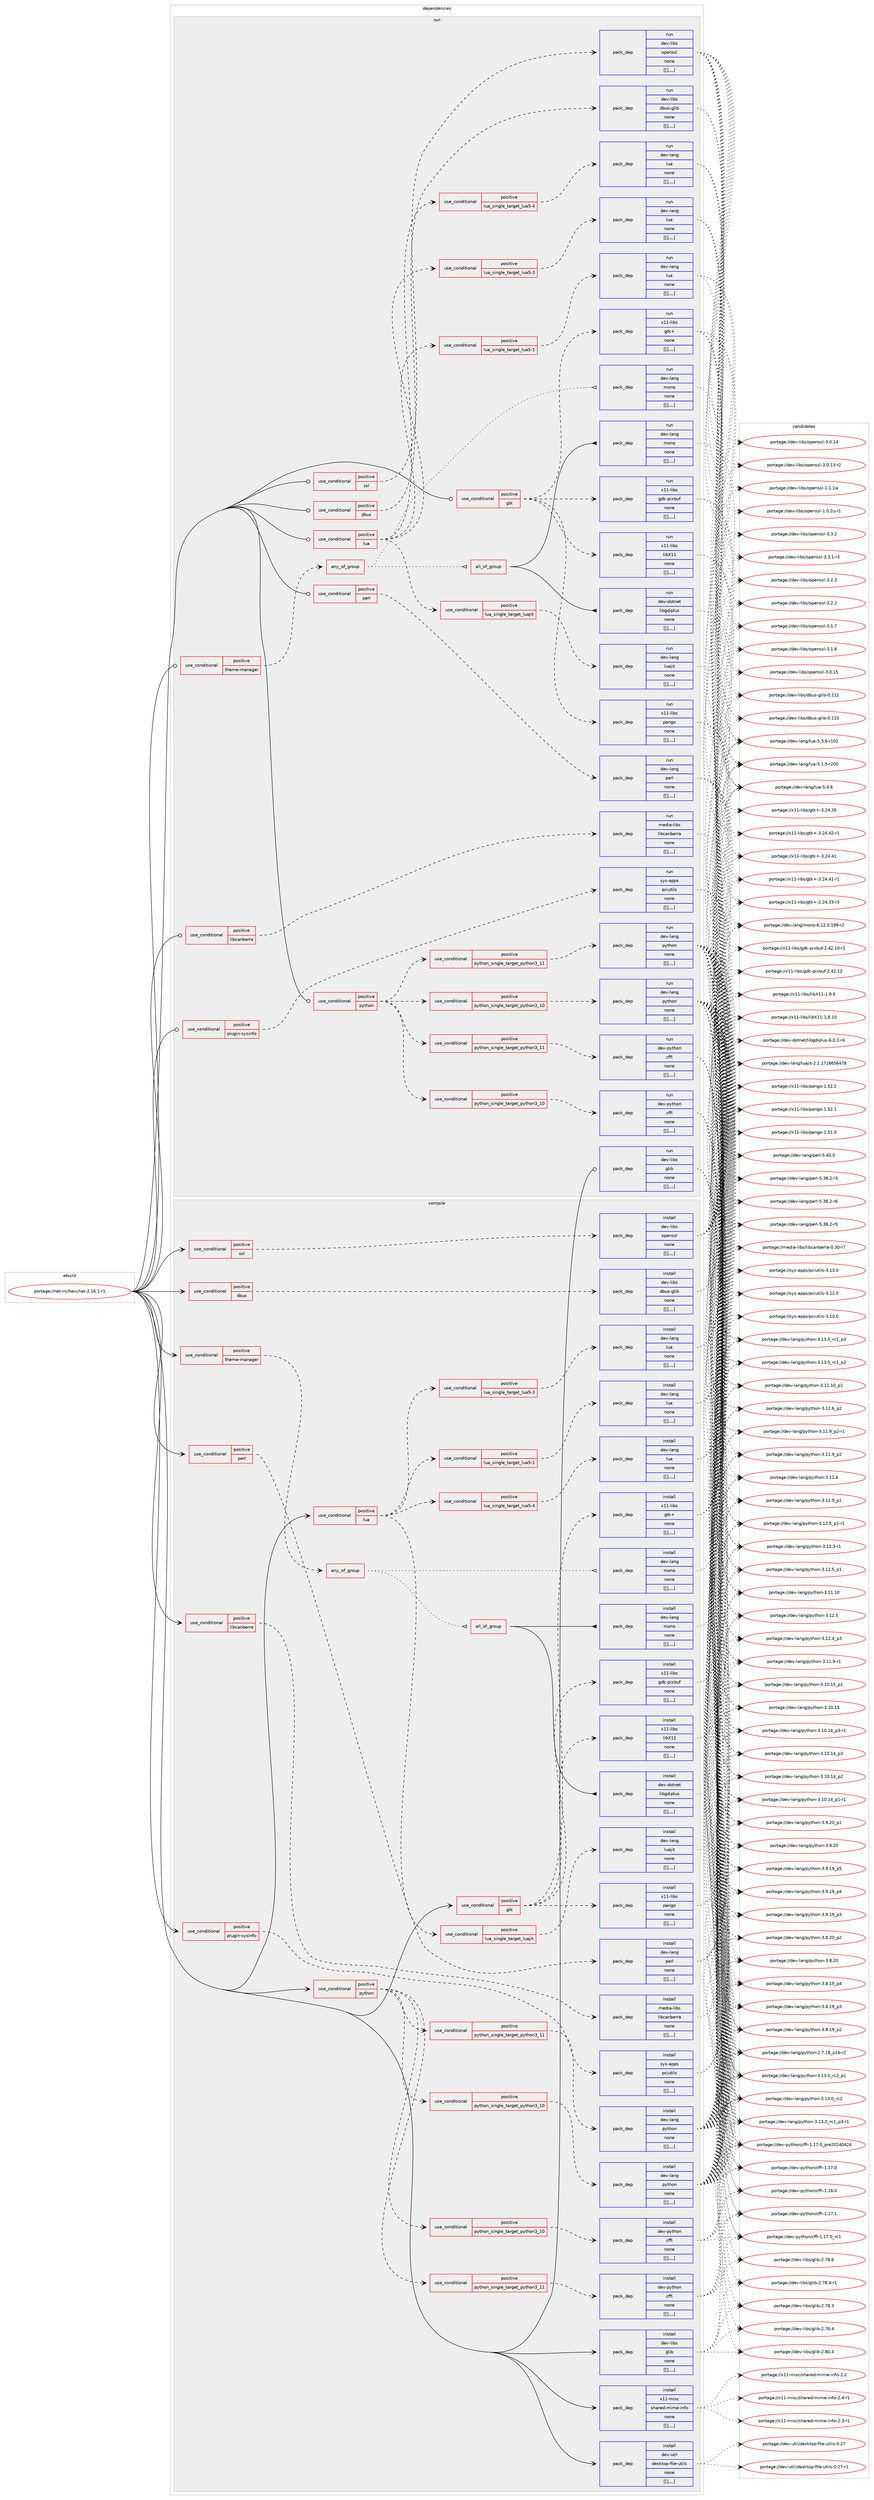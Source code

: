 digraph prolog {

# *************
# Graph options
# *************

newrank=true;
concentrate=true;
compound=true;
graph [rankdir=LR,fontname=Helvetica,fontsize=10,ranksep=1.5];#, ranksep=2.5, nodesep=0.2];
edge  [arrowhead=vee];
node  [fontname=Helvetica,fontsize=10];

# **********
# The ebuild
# **********

subgraph cluster_leftcol {
color=gray;
label=<<i>ebuild</i>>;
id [label="portage://net-irc/hexchat-2.16.1-r1", color=red, width=4, href="../net-irc/hexchat-2.16.1-r1.svg"];
}

# ****************
# The dependencies
# ****************

subgraph cluster_midcol {
color=gray;
label=<<i>dependencies</i>>;
subgraph cluster_compile {
fillcolor="#eeeeee";
style=filled;
label=<<i>compile</i>>;
subgraph cond96640 {
dependency367188 [label=<<TABLE BORDER="0" CELLBORDER="1" CELLSPACING="0" CELLPADDING="4"><TR><TD ROWSPAN="3" CELLPADDING="10">use_conditional</TD></TR><TR><TD>positive</TD></TR><TR><TD>dbus</TD></TR></TABLE>>, shape=none, color=red];
subgraph pack267882 {
dependency367189 [label=<<TABLE BORDER="0" CELLBORDER="1" CELLSPACING="0" CELLPADDING="4" WIDTH="220"><TR><TD ROWSPAN="6" CELLPADDING="30">pack_dep</TD></TR><TR><TD WIDTH="110">install</TD></TR><TR><TD>dev-libs</TD></TR><TR><TD>dbus-glib</TD></TR><TR><TD>none</TD></TR><TR><TD>[[],,,,]</TD></TR></TABLE>>, shape=none, color=blue];
}
dependency367188:e -> dependency367189:w [weight=20,style="dashed",arrowhead="vee"];
}
id:e -> dependency367188:w [weight=20,style="solid",arrowhead="vee"];
subgraph cond96641 {
dependency367190 [label=<<TABLE BORDER="0" CELLBORDER="1" CELLSPACING="0" CELLPADDING="4"><TR><TD ROWSPAN="3" CELLPADDING="10">use_conditional</TD></TR><TR><TD>positive</TD></TR><TR><TD>gtk</TD></TR></TABLE>>, shape=none, color=red];
subgraph pack267883 {
dependency367191 [label=<<TABLE BORDER="0" CELLBORDER="1" CELLSPACING="0" CELLPADDING="4" WIDTH="220"><TR><TD ROWSPAN="6" CELLPADDING="30">pack_dep</TD></TR><TR><TD WIDTH="110">install</TD></TR><TR><TD>x11-libs</TD></TR><TR><TD>gdk-pixbuf</TD></TR><TR><TD>none</TD></TR><TR><TD>[[],,,,]</TD></TR></TABLE>>, shape=none, color=blue];
}
dependency367190:e -> dependency367191:w [weight=20,style="dashed",arrowhead="vee"];
subgraph pack267884 {
dependency367192 [label=<<TABLE BORDER="0" CELLBORDER="1" CELLSPACING="0" CELLPADDING="4" WIDTH="220"><TR><TD ROWSPAN="6" CELLPADDING="30">pack_dep</TD></TR><TR><TD WIDTH="110">install</TD></TR><TR><TD>x11-libs</TD></TR><TR><TD>gtk+</TD></TR><TR><TD>none</TD></TR><TR><TD>[[],,,,]</TD></TR></TABLE>>, shape=none, color=blue];
}
dependency367190:e -> dependency367192:w [weight=20,style="dashed",arrowhead="vee"];
subgraph pack267885 {
dependency367193 [label=<<TABLE BORDER="0" CELLBORDER="1" CELLSPACING="0" CELLPADDING="4" WIDTH="220"><TR><TD ROWSPAN="6" CELLPADDING="30">pack_dep</TD></TR><TR><TD WIDTH="110">install</TD></TR><TR><TD>x11-libs</TD></TR><TR><TD>libX11</TD></TR><TR><TD>none</TD></TR><TR><TD>[[],,,,]</TD></TR></TABLE>>, shape=none, color=blue];
}
dependency367190:e -> dependency367193:w [weight=20,style="dashed",arrowhead="vee"];
subgraph pack267886 {
dependency367194 [label=<<TABLE BORDER="0" CELLBORDER="1" CELLSPACING="0" CELLPADDING="4" WIDTH="220"><TR><TD ROWSPAN="6" CELLPADDING="30">pack_dep</TD></TR><TR><TD WIDTH="110">install</TD></TR><TR><TD>x11-libs</TD></TR><TR><TD>pango</TD></TR><TR><TD>none</TD></TR><TR><TD>[[],,,,]</TD></TR></TABLE>>, shape=none, color=blue];
}
dependency367190:e -> dependency367194:w [weight=20,style="dashed",arrowhead="vee"];
}
id:e -> dependency367190:w [weight=20,style="solid",arrowhead="vee"];
subgraph cond96642 {
dependency367195 [label=<<TABLE BORDER="0" CELLBORDER="1" CELLSPACING="0" CELLPADDING="4"><TR><TD ROWSPAN="3" CELLPADDING="10">use_conditional</TD></TR><TR><TD>positive</TD></TR><TR><TD>libcanberra</TD></TR></TABLE>>, shape=none, color=red];
subgraph pack267887 {
dependency367196 [label=<<TABLE BORDER="0" CELLBORDER="1" CELLSPACING="0" CELLPADDING="4" WIDTH="220"><TR><TD ROWSPAN="6" CELLPADDING="30">pack_dep</TD></TR><TR><TD WIDTH="110">install</TD></TR><TR><TD>media-libs</TD></TR><TR><TD>libcanberra</TD></TR><TR><TD>none</TD></TR><TR><TD>[[],,,,]</TD></TR></TABLE>>, shape=none, color=blue];
}
dependency367195:e -> dependency367196:w [weight=20,style="dashed",arrowhead="vee"];
}
id:e -> dependency367195:w [weight=20,style="solid",arrowhead="vee"];
subgraph cond96643 {
dependency367197 [label=<<TABLE BORDER="0" CELLBORDER="1" CELLSPACING="0" CELLPADDING="4"><TR><TD ROWSPAN="3" CELLPADDING="10">use_conditional</TD></TR><TR><TD>positive</TD></TR><TR><TD>lua</TD></TR></TABLE>>, shape=none, color=red];
subgraph cond96644 {
dependency367198 [label=<<TABLE BORDER="0" CELLBORDER="1" CELLSPACING="0" CELLPADDING="4"><TR><TD ROWSPAN="3" CELLPADDING="10">use_conditional</TD></TR><TR><TD>positive</TD></TR><TR><TD>lua_single_target_luajit</TD></TR></TABLE>>, shape=none, color=red];
subgraph pack267888 {
dependency367199 [label=<<TABLE BORDER="0" CELLBORDER="1" CELLSPACING="0" CELLPADDING="4" WIDTH="220"><TR><TD ROWSPAN="6" CELLPADDING="30">pack_dep</TD></TR><TR><TD WIDTH="110">install</TD></TR><TR><TD>dev-lang</TD></TR><TR><TD>luajit</TD></TR><TR><TD>none</TD></TR><TR><TD>[[],,,,]</TD></TR></TABLE>>, shape=none, color=blue];
}
dependency367198:e -> dependency367199:w [weight=20,style="dashed",arrowhead="vee"];
}
dependency367197:e -> dependency367198:w [weight=20,style="dashed",arrowhead="vee"];
subgraph cond96645 {
dependency367200 [label=<<TABLE BORDER="0" CELLBORDER="1" CELLSPACING="0" CELLPADDING="4"><TR><TD ROWSPAN="3" CELLPADDING="10">use_conditional</TD></TR><TR><TD>positive</TD></TR><TR><TD>lua_single_target_lua5-1</TD></TR></TABLE>>, shape=none, color=red];
subgraph pack267889 {
dependency367201 [label=<<TABLE BORDER="0" CELLBORDER="1" CELLSPACING="0" CELLPADDING="4" WIDTH="220"><TR><TD ROWSPAN="6" CELLPADDING="30">pack_dep</TD></TR><TR><TD WIDTH="110">install</TD></TR><TR><TD>dev-lang</TD></TR><TR><TD>lua</TD></TR><TR><TD>none</TD></TR><TR><TD>[[],,,,]</TD></TR></TABLE>>, shape=none, color=blue];
}
dependency367200:e -> dependency367201:w [weight=20,style="dashed",arrowhead="vee"];
}
dependency367197:e -> dependency367200:w [weight=20,style="dashed",arrowhead="vee"];
subgraph cond96646 {
dependency367202 [label=<<TABLE BORDER="0" CELLBORDER="1" CELLSPACING="0" CELLPADDING="4"><TR><TD ROWSPAN="3" CELLPADDING="10">use_conditional</TD></TR><TR><TD>positive</TD></TR><TR><TD>lua_single_target_lua5-3</TD></TR></TABLE>>, shape=none, color=red];
subgraph pack267890 {
dependency367203 [label=<<TABLE BORDER="0" CELLBORDER="1" CELLSPACING="0" CELLPADDING="4" WIDTH="220"><TR><TD ROWSPAN="6" CELLPADDING="30">pack_dep</TD></TR><TR><TD WIDTH="110">install</TD></TR><TR><TD>dev-lang</TD></TR><TR><TD>lua</TD></TR><TR><TD>none</TD></TR><TR><TD>[[],,,,]</TD></TR></TABLE>>, shape=none, color=blue];
}
dependency367202:e -> dependency367203:w [weight=20,style="dashed",arrowhead="vee"];
}
dependency367197:e -> dependency367202:w [weight=20,style="dashed",arrowhead="vee"];
subgraph cond96647 {
dependency367204 [label=<<TABLE BORDER="0" CELLBORDER="1" CELLSPACING="0" CELLPADDING="4"><TR><TD ROWSPAN="3" CELLPADDING="10">use_conditional</TD></TR><TR><TD>positive</TD></TR><TR><TD>lua_single_target_lua5-4</TD></TR></TABLE>>, shape=none, color=red];
subgraph pack267891 {
dependency367205 [label=<<TABLE BORDER="0" CELLBORDER="1" CELLSPACING="0" CELLPADDING="4" WIDTH="220"><TR><TD ROWSPAN="6" CELLPADDING="30">pack_dep</TD></TR><TR><TD WIDTH="110">install</TD></TR><TR><TD>dev-lang</TD></TR><TR><TD>lua</TD></TR><TR><TD>none</TD></TR><TR><TD>[[],,,,]</TD></TR></TABLE>>, shape=none, color=blue];
}
dependency367204:e -> dependency367205:w [weight=20,style="dashed",arrowhead="vee"];
}
dependency367197:e -> dependency367204:w [weight=20,style="dashed",arrowhead="vee"];
}
id:e -> dependency367197:w [weight=20,style="solid",arrowhead="vee"];
subgraph cond96648 {
dependency367206 [label=<<TABLE BORDER="0" CELLBORDER="1" CELLSPACING="0" CELLPADDING="4"><TR><TD ROWSPAN="3" CELLPADDING="10">use_conditional</TD></TR><TR><TD>positive</TD></TR><TR><TD>perl</TD></TR></TABLE>>, shape=none, color=red];
subgraph pack267892 {
dependency367207 [label=<<TABLE BORDER="0" CELLBORDER="1" CELLSPACING="0" CELLPADDING="4" WIDTH="220"><TR><TD ROWSPAN="6" CELLPADDING="30">pack_dep</TD></TR><TR><TD WIDTH="110">install</TD></TR><TR><TD>dev-lang</TD></TR><TR><TD>perl</TD></TR><TR><TD>none</TD></TR><TR><TD>[[],,,,]</TD></TR></TABLE>>, shape=none, color=blue];
}
dependency367206:e -> dependency367207:w [weight=20,style="dashed",arrowhead="vee"];
}
id:e -> dependency367206:w [weight=20,style="solid",arrowhead="vee"];
subgraph cond96649 {
dependency367208 [label=<<TABLE BORDER="0" CELLBORDER="1" CELLSPACING="0" CELLPADDING="4"><TR><TD ROWSPAN="3" CELLPADDING="10">use_conditional</TD></TR><TR><TD>positive</TD></TR><TR><TD>plugin-sysinfo</TD></TR></TABLE>>, shape=none, color=red];
subgraph pack267893 {
dependency367209 [label=<<TABLE BORDER="0" CELLBORDER="1" CELLSPACING="0" CELLPADDING="4" WIDTH="220"><TR><TD ROWSPAN="6" CELLPADDING="30">pack_dep</TD></TR><TR><TD WIDTH="110">install</TD></TR><TR><TD>sys-apps</TD></TR><TR><TD>pciutils</TD></TR><TR><TD>none</TD></TR><TR><TD>[[],,,,]</TD></TR></TABLE>>, shape=none, color=blue];
}
dependency367208:e -> dependency367209:w [weight=20,style="dashed",arrowhead="vee"];
}
id:e -> dependency367208:w [weight=20,style="solid",arrowhead="vee"];
subgraph cond96650 {
dependency367210 [label=<<TABLE BORDER="0" CELLBORDER="1" CELLSPACING="0" CELLPADDING="4"><TR><TD ROWSPAN="3" CELLPADDING="10">use_conditional</TD></TR><TR><TD>positive</TD></TR><TR><TD>python</TD></TR></TABLE>>, shape=none, color=red];
subgraph cond96651 {
dependency367211 [label=<<TABLE BORDER="0" CELLBORDER="1" CELLSPACING="0" CELLPADDING="4"><TR><TD ROWSPAN="3" CELLPADDING="10">use_conditional</TD></TR><TR><TD>positive</TD></TR><TR><TD>python_single_target_python3_10</TD></TR></TABLE>>, shape=none, color=red];
subgraph pack267894 {
dependency367212 [label=<<TABLE BORDER="0" CELLBORDER="1" CELLSPACING="0" CELLPADDING="4" WIDTH="220"><TR><TD ROWSPAN="6" CELLPADDING="30">pack_dep</TD></TR><TR><TD WIDTH="110">install</TD></TR><TR><TD>dev-lang</TD></TR><TR><TD>python</TD></TR><TR><TD>none</TD></TR><TR><TD>[[],,,,]</TD></TR></TABLE>>, shape=none, color=blue];
}
dependency367211:e -> dependency367212:w [weight=20,style="dashed",arrowhead="vee"];
}
dependency367210:e -> dependency367211:w [weight=20,style="dashed",arrowhead="vee"];
subgraph cond96652 {
dependency367213 [label=<<TABLE BORDER="0" CELLBORDER="1" CELLSPACING="0" CELLPADDING="4"><TR><TD ROWSPAN="3" CELLPADDING="10">use_conditional</TD></TR><TR><TD>positive</TD></TR><TR><TD>python_single_target_python3_11</TD></TR></TABLE>>, shape=none, color=red];
subgraph pack267895 {
dependency367214 [label=<<TABLE BORDER="0" CELLBORDER="1" CELLSPACING="0" CELLPADDING="4" WIDTH="220"><TR><TD ROWSPAN="6" CELLPADDING="30">pack_dep</TD></TR><TR><TD WIDTH="110">install</TD></TR><TR><TD>dev-lang</TD></TR><TR><TD>python</TD></TR><TR><TD>none</TD></TR><TR><TD>[[],,,,]</TD></TR></TABLE>>, shape=none, color=blue];
}
dependency367213:e -> dependency367214:w [weight=20,style="dashed",arrowhead="vee"];
}
dependency367210:e -> dependency367213:w [weight=20,style="dashed",arrowhead="vee"];
subgraph cond96653 {
dependency367215 [label=<<TABLE BORDER="0" CELLBORDER="1" CELLSPACING="0" CELLPADDING="4"><TR><TD ROWSPAN="3" CELLPADDING="10">use_conditional</TD></TR><TR><TD>positive</TD></TR><TR><TD>python_single_target_python3_10</TD></TR></TABLE>>, shape=none, color=red];
subgraph pack267896 {
dependency367216 [label=<<TABLE BORDER="0" CELLBORDER="1" CELLSPACING="0" CELLPADDING="4" WIDTH="220"><TR><TD ROWSPAN="6" CELLPADDING="30">pack_dep</TD></TR><TR><TD WIDTH="110">install</TD></TR><TR><TD>dev-python</TD></TR><TR><TD>cffi</TD></TR><TR><TD>none</TD></TR><TR><TD>[[],,,,]</TD></TR></TABLE>>, shape=none, color=blue];
}
dependency367215:e -> dependency367216:w [weight=20,style="dashed",arrowhead="vee"];
}
dependency367210:e -> dependency367215:w [weight=20,style="dashed",arrowhead="vee"];
subgraph cond96654 {
dependency367217 [label=<<TABLE BORDER="0" CELLBORDER="1" CELLSPACING="0" CELLPADDING="4"><TR><TD ROWSPAN="3" CELLPADDING="10">use_conditional</TD></TR><TR><TD>positive</TD></TR><TR><TD>python_single_target_python3_11</TD></TR></TABLE>>, shape=none, color=red];
subgraph pack267897 {
dependency367218 [label=<<TABLE BORDER="0" CELLBORDER="1" CELLSPACING="0" CELLPADDING="4" WIDTH="220"><TR><TD ROWSPAN="6" CELLPADDING="30">pack_dep</TD></TR><TR><TD WIDTH="110">install</TD></TR><TR><TD>dev-python</TD></TR><TR><TD>cffi</TD></TR><TR><TD>none</TD></TR><TR><TD>[[],,,,]</TD></TR></TABLE>>, shape=none, color=blue];
}
dependency367217:e -> dependency367218:w [weight=20,style="dashed",arrowhead="vee"];
}
dependency367210:e -> dependency367217:w [weight=20,style="dashed",arrowhead="vee"];
}
id:e -> dependency367210:w [weight=20,style="solid",arrowhead="vee"];
subgraph cond96655 {
dependency367219 [label=<<TABLE BORDER="0" CELLBORDER="1" CELLSPACING="0" CELLPADDING="4"><TR><TD ROWSPAN="3" CELLPADDING="10">use_conditional</TD></TR><TR><TD>positive</TD></TR><TR><TD>ssl</TD></TR></TABLE>>, shape=none, color=red];
subgraph pack267898 {
dependency367220 [label=<<TABLE BORDER="0" CELLBORDER="1" CELLSPACING="0" CELLPADDING="4" WIDTH="220"><TR><TD ROWSPAN="6" CELLPADDING="30">pack_dep</TD></TR><TR><TD WIDTH="110">install</TD></TR><TR><TD>dev-libs</TD></TR><TR><TD>openssl</TD></TR><TR><TD>none</TD></TR><TR><TD>[[],,,,]</TD></TR></TABLE>>, shape=none, color=blue];
}
dependency367219:e -> dependency367220:w [weight=20,style="dashed",arrowhead="vee"];
}
id:e -> dependency367219:w [weight=20,style="solid",arrowhead="vee"];
subgraph cond96656 {
dependency367221 [label=<<TABLE BORDER="0" CELLBORDER="1" CELLSPACING="0" CELLPADDING="4"><TR><TD ROWSPAN="3" CELLPADDING="10">use_conditional</TD></TR><TR><TD>positive</TD></TR><TR><TD>theme-manager</TD></TR></TABLE>>, shape=none, color=red];
subgraph any2483 {
dependency367222 [label=<<TABLE BORDER="0" CELLBORDER="1" CELLSPACING="0" CELLPADDING="4"><TR><TD CELLPADDING="10">any_of_group</TD></TR></TABLE>>, shape=none, color=red];subgraph all186 {
dependency367223 [label=<<TABLE BORDER="0" CELLBORDER="1" CELLSPACING="0" CELLPADDING="4"><TR><TD CELLPADDING="10">all_of_group</TD></TR></TABLE>>, shape=none, color=red];subgraph pack267899 {
dependency367224 [label=<<TABLE BORDER="0" CELLBORDER="1" CELLSPACING="0" CELLPADDING="4" WIDTH="220"><TR><TD ROWSPAN="6" CELLPADDING="30">pack_dep</TD></TR><TR><TD WIDTH="110">install</TD></TR><TR><TD>dev-lang</TD></TR><TR><TD>mono</TD></TR><TR><TD>none</TD></TR><TR><TD>[[],,,,]</TD></TR></TABLE>>, shape=none, color=blue];
}
dependency367223:e -> dependency367224:w [weight=20,style="solid",arrowhead="inv"];
subgraph pack267900 {
dependency367225 [label=<<TABLE BORDER="0" CELLBORDER="1" CELLSPACING="0" CELLPADDING="4" WIDTH="220"><TR><TD ROWSPAN="6" CELLPADDING="30">pack_dep</TD></TR><TR><TD WIDTH="110">install</TD></TR><TR><TD>dev-dotnet</TD></TR><TR><TD>libgdiplus</TD></TR><TR><TD>none</TD></TR><TR><TD>[[],,,,]</TD></TR></TABLE>>, shape=none, color=blue];
}
dependency367223:e -> dependency367225:w [weight=20,style="solid",arrowhead="inv"];
}
dependency367222:e -> dependency367223:w [weight=20,style="dotted",arrowhead="oinv"];
subgraph pack267901 {
dependency367226 [label=<<TABLE BORDER="0" CELLBORDER="1" CELLSPACING="0" CELLPADDING="4" WIDTH="220"><TR><TD ROWSPAN="6" CELLPADDING="30">pack_dep</TD></TR><TR><TD WIDTH="110">install</TD></TR><TR><TD>dev-lang</TD></TR><TR><TD>mono</TD></TR><TR><TD>none</TD></TR><TR><TD>[[],,,,]</TD></TR></TABLE>>, shape=none, color=blue];
}
dependency367222:e -> dependency367226:w [weight=20,style="dotted",arrowhead="oinv"];
}
dependency367221:e -> dependency367222:w [weight=20,style="dashed",arrowhead="vee"];
}
id:e -> dependency367221:w [weight=20,style="solid",arrowhead="vee"];
subgraph pack267902 {
dependency367227 [label=<<TABLE BORDER="0" CELLBORDER="1" CELLSPACING="0" CELLPADDING="4" WIDTH="220"><TR><TD ROWSPAN="6" CELLPADDING="30">pack_dep</TD></TR><TR><TD WIDTH="110">install</TD></TR><TR><TD>dev-libs</TD></TR><TR><TD>glib</TD></TR><TR><TD>none</TD></TR><TR><TD>[[],,,,]</TD></TR></TABLE>>, shape=none, color=blue];
}
id:e -> dependency367227:w [weight=20,style="solid",arrowhead="vee"];
subgraph pack267903 {
dependency367228 [label=<<TABLE BORDER="0" CELLBORDER="1" CELLSPACING="0" CELLPADDING="4" WIDTH="220"><TR><TD ROWSPAN="6" CELLPADDING="30">pack_dep</TD></TR><TR><TD WIDTH="110">install</TD></TR><TR><TD>dev-util</TD></TR><TR><TD>desktop-file-utils</TD></TR><TR><TD>none</TD></TR><TR><TD>[[],,,,]</TD></TR></TABLE>>, shape=none, color=blue];
}
id:e -> dependency367228:w [weight=20,style="solid",arrowhead="vee"];
subgraph pack267904 {
dependency367229 [label=<<TABLE BORDER="0" CELLBORDER="1" CELLSPACING="0" CELLPADDING="4" WIDTH="220"><TR><TD ROWSPAN="6" CELLPADDING="30">pack_dep</TD></TR><TR><TD WIDTH="110">install</TD></TR><TR><TD>x11-misc</TD></TR><TR><TD>shared-mime-info</TD></TR><TR><TD>none</TD></TR><TR><TD>[[],,,,]</TD></TR></TABLE>>, shape=none, color=blue];
}
id:e -> dependency367229:w [weight=20,style="solid",arrowhead="vee"];
}
subgraph cluster_compileandrun {
fillcolor="#eeeeee";
style=filled;
label=<<i>compile and run</i>>;
}
subgraph cluster_run {
fillcolor="#eeeeee";
style=filled;
label=<<i>run</i>>;
subgraph cond96657 {
dependency367230 [label=<<TABLE BORDER="0" CELLBORDER="1" CELLSPACING="0" CELLPADDING="4"><TR><TD ROWSPAN="3" CELLPADDING="10">use_conditional</TD></TR><TR><TD>positive</TD></TR><TR><TD>dbus</TD></TR></TABLE>>, shape=none, color=red];
subgraph pack267905 {
dependency367231 [label=<<TABLE BORDER="0" CELLBORDER="1" CELLSPACING="0" CELLPADDING="4" WIDTH="220"><TR><TD ROWSPAN="6" CELLPADDING="30">pack_dep</TD></TR><TR><TD WIDTH="110">run</TD></TR><TR><TD>dev-libs</TD></TR><TR><TD>dbus-glib</TD></TR><TR><TD>none</TD></TR><TR><TD>[[],,,,]</TD></TR></TABLE>>, shape=none, color=blue];
}
dependency367230:e -> dependency367231:w [weight=20,style="dashed",arrowhead="vee"];
}
id:e -> dependency367230:w [weight=20,style="solid",arrowhead="odot"];
subgraph cond96658 {
dependency367232 [label=<<TABLE BORDER="0" CELLBORDER="1" CELLSPACING="0" CELLPADDING="4"><TR><TD ROWSPAN="3" CELLPADDING="10">use_conditional</TD></TR><TR><TD>positive</TD></TR><TR><TD>gtk</TD></TR></TABLE>>, shape=none, color=red];
subgraph pack267906 {
dependency367233 [label=<<TABLE BORDER="0" CELLBORDER="1" CELLSPACING="0" CELLPADDING="4" WIDTH="220"><TR><TD ROWSPAN="6" CELLPADDING="30">pack_dep</TD></TR><TR><TD WIDTH="110">run</TD></TR><TR><TD>x11-libs</TD></TR><TR><TD>gdk-pixbuf</TD></TR><TR><TD>none</TD></TR><TR><TD>[[],,,,]</TD></TR></TABLE>>, shape=none, color=blue];
}
dependency367232:e -> dependency367233:w [weight=20,style="dashed",arrowhead="vee"];
subgraph pack267907 {
dependency367234 [label=<<TABLE BORDER="0" CELLBORDER="1" CELLSPACING="0" CELLPADDING="4" WIDTH="220"><TR><TD ROWSPAN="6" CELLPADDING="30">pack_dep</TD></TR><TR><TD WIDTH="110">run</TD></TR><TR><TD>x11-libs</TD></TR><TR><TD>gtk+</TD></TR><TR><TD>none</TD></TR><TR><TD>[[],,,,]</TD></TR></TABLE>>, shape=none, color=blue];
}
dependency367232:e -> dependency367234:w [weight=20,style="dashed",arrowhead="vee"];
subgraph pack267908 {
dependency367235 [label=<<TABLE BORDER="0" CELLBORDER="1" CELLSPACING="0" CELLPADDING="4" WIDTH="220"><TR><TD ROWSPAN="6" CELLPADDING="30">pack_dep</TD></TR><TR><TD WIDTH="110">run</TD></TR><TR><TD>x11-libs</TD></TR><TR><TD>libX11</TD></TR><TR><TD>none</TD></TR><TR><TD>[[],,,,]</TD></TR></TABLE>>, shape=none, color=blue];
}
dependency367232:e -> dependency367235:w [weight=20,style="dashed",arrowhead="vee"];
subgraph pack267909 {
dependency367236 [label=<<TABLE BORDER="0" CELLBORDER="1" CELLSPACING="0" CELLPADDING="4" WIDTH="220"><TR><TD ROWSPAN="6" CELLPADDING="30">pack_dep</TD></TR><TR><TD WIDTH="110">run</TD></TR><TR><TD>x11-libs</TD></TR><TR><TD>pango</TD></TR><TR><TD>none</TD></TR><TR><TD>[[],,,,]</TD></TR></TABLE>>, shape=none, color=blue];
}
dependency367232:e -> dependency367236:w [weight=20,style="dashed",arrowhead="vee"];
}
id:e -> dependency367232:w [weight=20,style="solid",arrowhead="odot"];
subgraph cond96659 {
dependency367237 [label=<<TABLE BORDER="0" CELLBORDER="1" CELLSPACING="0" CELLPADDING="4"><TR><TD ROWSPAN="3" CELLPADDING="10">use_conditional</TD></TR><TR><TD>positive</TD></TR><TR><TD>libcanberra</TD></TR></TABLE>>, shape=none, color=red];
subgraph pack267910 {
dependency367238 [label=<<TABLE BORDER="0" CELLBORDER="1" CELLSPACING="0" CELLPADDING="4" WIDTH="220"><TR><TD ROWSPAN="6" CELLPADDING="30">pack_dep</TD></TR><TR><TD WIDTH="110">run</TD></TR><TR><TD>media-libs</TD></TR><TR><TD>libcanberra</TD></TR><TR><TD>none</TD></TR><TR><TD>[[],,,,]</TD></TR></TABLE>>, shape=none, color=blue];
}
dependency367237:e -> dependency367238:w [weight=20,style="dashed",arrowhead="vee"];
}
id:e -> dependency367237:w [weight=20,style="solid",arrowhead="odot"];
subgraph cond96660 {
dependency367239 [label=<<TABLE BORDER="0" CELLBORDER="1" CELLSPACING="0" CELLPADDING="4"><TR><TD ROWSPAN="3" CELLPADDING="10">use_conditional</TD></TR><TR><TD>positive</TD></TR><TR><TD>lua</TD></TR></TABLE>>, shape=none, color=red];
subgraph cond96661 {
dependency367240 [label=<<TABLE BORDER="0" CELLBORDER="1" CELLSPACING="0" CELLPADDING="4"><TR><TD ROWSPAN="3" CELLPADDING="10">use_conditional</TD></TR><TR><TD>positive</TD></TR><TR><TD>lua_single_target_luajit</TD></TR></TABLE>>, shape=none, color=red];
subgraph pack267911 {
dependency367241 [label=<<TABLE BORDER="0" CELLBORDER="1" CELLSPACING="0" CELLPADDING="4" WIDTH="220"><TR><TD ROWSPAN="6" CELLPADDING="30">pack_dep</TD></TR><TR><TD WIDTH="110">run</TD></TR><TR><TD>dev-lang</TD></TR><TR><TD>luajit</TD></TR><TR><TD>none</TD></TR><TR><TD>[[],,,,]</TD></TR></TABLE>>, shape=none, color=blue];
}
dependency367240:e -> dependency367241:w [weight=20,style="dashed",arrowhead="vee"];
}
dependency367239:e -> dependency367240:w [weight=20,style="dashed",arrowhead="vee"];
subgraph cond96662 {
dependency367242 [label=<<TABLE BORDER="0" CELLBORDER="1" CELLSPACING="0" CELLPADDING="4"><TR><TD ROWSPAN="3" CELLPADDING="10">use_conditional</TD></TR><TR><TD>positive</TD></TR><TR><TD>lua_single_target_lua5-1</TD></TR></TABLE>>, shape=none, color=red];
subgraph pack267912 {
dependency367243 [label=<<TABLE BORDER="0" CELLBORDER="1" CELLSPACING="0" CELLPADDING="4" WIDTH="220"><TR><TD ROWSPAN="6" CELLPADDING="30">pack_dep</TD></TR><TR><TD WIDTH="110">run</TD></TR><TR><TD>dev-lang</TD></TR><TR><TD>lua</TD></TR><TR><TD>none</TD></TR><TR><TD>[[],,,,]</TD></TR></TABLE>>, shape=none, color=blue];
}
dependency367242:e -> dependency367243:w [weight=20,style="dashed",arrowhead="vee"];
}
dependency367239:e -> dependency367242:w [weight=20,style="dashed",arrowhead="vee"];
subgraph cond96663 {
dependency367244 [label=<<TABLE BORDER="0" CELLBORDER="1" CELLSPACING="0" CELLPADDING="4"><TR><TD ROWSPAN="3" CELLPADDING="10">use_conditional</TD></TR><TR><TD>positive</TD></TR><TR><TD>lua_single_target_lua5-3</TD></TR></TABLE>>, shape=none, color=red];
subgraph pack267913 {
dependency367245 [label=<<TABLE BORDER="0" CELLBORDER="1" CELLSPACING="0" CELLPADDING="4" WIDTH="220"><TR><TD ROWSPAN="6" CELLPADDING="30">pack_dep</TD></TR><TR><TD WIDTH="110">run</TD></TR><TR><TD>dev-lang</TD></TR><TR><TD>lua</TD></TR><TR><TD>none</TD></TR><TR><TD>[[],,,,]</TD></TR></TABLE>>, shape=none, color=blue];
}
dependency367244:e -> dependency367245:w [weight=20,style="dashed",arrowhead="vee"];
}
dependency367239:e -> dependency367244:w [weight=20,style="dashed",arrowhead="vee"];
subgraph cond96664 {
dependency367246 [label=<<TABLE BORDER="0" CELLBORDER="1" CELLSPACING="0" CELLPADDING="4"><TR><TD ROWSPAN="3" CELLPADDING="10">use_conditional</TD></TR><TR><TD>positive</TD></TR><TR><TD>lua_single_target_lua5-4</TD></TR></TABLE>>, shape=none, color=red];
subgraph pack267914 {
dependency367247 [label=<<TABLE BORDER="0" CELLBORDER="1" CELLSPACING="0" CELLPADDING="4" WIDTH="220"><TR><TD ROWSPAN="6" CELLPADDING="30">pack_dep</TD></TR><TR><TD WIDTH="110">run</TD></TR><TR><TD>dev-lang</TD></TR><TR><TD>lua</TD></TR><TR><TD>none</TD></TR><TR><TD>[[],,,,]</TD></TR></TABLE>>, shape=none, color=blue];
}
dependency367246:e -> dependency367247:w [weight=20,style="dashed",arrowhead="vee"];
}
dependency367239:e -> dependency367246:w [weight=20,style="dashed",arrowhead="vee"];
}
id:e -> dependency367239:w [weight=20,style="solid",arrowhead="odot"];
subgraph cond96665 {
dependency367248 [label=<<TABLE BORDER="0" CELLBORDER="1" CELLSPACING="0" CELLPADDING="4"><TR><TD ROWSPAN="3" CELLPADDING="10">use_conditional</TD></TR><TR><TD>positive</TD></TR><TR><TD>perl</TD></TR></TABLE>>, shape=none, color=red];
subgraph pack267915 {
dependency367249 [label=<<TABLE BORDER="0" CELLBORDER="1" CELLSPACING="0" CELLPADDING="4" WIDTH="220"><TR><TD ROWSPAN="6" CELLPADDING="30">pack_dep</TD></TR><TR><TD WIDTH="110">run</TD></TR><TR><TD>dev-lang</TD></TR><TR><TD>perl</TD></TR><TR><TD>none</TD></TR><TR><TD>[[],,,,]</TD></TR></TABLE>>, shape=none, color=blue];
}
dependency367248:e -> dependency367249:w [weight=20,style="dashed",arrowhead="vee"];
}
id:e -> dependency367248:w [weight=20,style="solid",arrowhead="odot"];
subgraph cond96666 {
dependency367250 [label=<<TABLE BORDER="0" CELLBORDER="1" CELLSPACING="0" CELLPADDING="4"><TR><TD ROWSPAN="3" CELLPADDING="10">use_conditional</TD></TR><TR><TD>positive</TD></TR><TR><TD>plugin-sysinfo</TD></TR></TABLE>>, shape=none, color=red];
subgraph pack267916 {
dependency367251 [label=<<TABLE BORDER="0" CELLBORDER="1" CELLSPACING="0" CELLPADDING="4" WIDTH="220"><TR><TD ROWSPAN="6" CELLPADDING="30">pack_dep</TD></TR><TR><TD WIDTH="110">run</TD></TR><TR><TD>sys-apps</TD></TR><TR><TD>pciutils</TD></TR><TR><TD>none</TD></TR><TR><TD>[[],,,,]</TD></TR></TABLE>>, shape=none, color=blue];
}
dependency367250:e -> dependency367251:w [weight=20,style="dashed",arrowhead="vee"];
}
id:e -> dependency367250:w [weight=20,style="solid",arrowhead="odot"];
subgraph cond96667 {
dependency367252 [label=<<TABLE BORDER="0" CELLBORDER="1" CELLSPACING="0" CELLPADDING="4"><TR><TD ROWSPAN="3" CELLPADDING="10">use_conditional</TD></TR><TR><TD>positive</TD></TR><TR><TD>python</TD></TR></TABLE>>, shape=none, color=red];
subgraph cond96668 {
dependency367253 [label=<<TABLE BORDER="0" CELLBORDER="1" CELLSPACING="0" CELLPADDING="4"><TR><TD ROWSPAN="3" CELLPADDING="10">use_conditional</TD></TR><TR><TD>positive</TD></TR><TR><TD>python_single_target_python3_10</TD></TR></TABLE>>, shape=none, color=red];
subgraph pack267917 {
dependency367254 [label=<<TABLE BORDER="0" CELLBORDER="1" CELLSPACING="0" CELLPADDING="4" WIDTH="220"><TR><TD ROWSPAN="6" CELLPADDING="30">pack_dep</TD></TR><TR><TD WIDTH="110">run</TD></TR><TR><TD>dev-lang</TD></TR><TR><TD>python</TD></TR><TR><TD>none</TD></TR><TR><TD>[[],,,,]</TD></TR></TABLE>>, shape=none, color=blue];
}
dependency367253:e -> dependency367254:w [weight=20,style="dashed",arrowhead="vee"];
}
dependency367252:e -> dependency367253:w [weight=20,style="dashed",arrowhead="vee"];
subgraph cond96669 {
dependency367255 [label=<<TABLE BORDER="0" CELLBORDER="1" CELLSPACING="0" CELLPADDING="4"><TR><TD ROWSPAN="3" CELLPADDING="10">use_conditional</TD></TR><TR><TD>positive</TD></TR><TR><TD>python_single_target_python3_11</TD></TR></TABLE>>, shape=none, color=red];
subgraph pack267918 {
dependency367256 [label=<<TABLE BORDER="0" CELLBORDER="1" CELLSPACING="0" CELLPADDING="4" WIDTH="220"><TR><TD ROWSPAN="6" CELLPADDING="30">pack_dep</TD></TR><TR><TD WIDTH="110">run</TD></TR><TR><TD>dev-lang</TD></TR><TR><TD>python</TD></TR><TR><TD>none</TD></TR><TR><TD>[[],,,,]</TD></TR></TABLE>>, shape=none, color=blue];
}
dependency367255:e -> dependency367256:w [weight=20,style="dashed",arrowhead="vee"];
}
dependency367252:e -> dependency367255:w [weight=20,style="dashed",arrowhead="vee"];
subgraph cond96670 {
dependency367257 [label=<<TABLE BORDER="0" CELLBORDER="1" CELLSPACING="0" CELLPADDING="4"><TR><TD ROWSPAN="3" CELLPADDING="10">use_conditional</TD></TR><TR><TD>positive</TD></TR><TR><TD>python_single_target_python3_10</TD></TR></TABLE>>, shape=none, color=red];
subgraph pack267919 {
dependency367258 [label=<<TABLE BORDER="0" CELLBORDER="1" CELLSPACING="0" CELLPADDING="4" WIDTH="220"><TR><TD ROWSPAN="6" CELLPADDING="30">pack_dep</TD></TR><TR><TD WIDTH="110">run</TD></TR><TR><TD>dev-python</TD></TR><TR><TD>cffi</TD></TR><TR><TD>none</TD></TR><TR><TD>[[],,,,]</TD></TR></TABLE>>, shape=none, color=blue];
}
dependency367257:e -> dependency367258:w [weight=20,style="dashed",arrowhead="vee"];
}
dependency367252:e -> dependency367257:w [weight=20,style="dashed",arrowhead="vee"];
subgraph cond96671 {
dependency367259 [label=<<TABLE BORDER="0" CELLBORDER="1" CELLSPACING="0" CELLPADDING="4"><TR><TD ROWSPAN="3" CELLPADDING="10">use_conditional</TD></TR><TR><TD>positive</TD></TR><TR><TD>python_single_target_python3_11</TD></TR></TABLE>>, shape=none, color=red];
subgraph pack267920 {
dependency367260 [label=<<TABLE BORDER="0" CELLBORDER="1" CELLSPACING="0" CELLPADDING="4" WIDTH="220"><TR><TD ROWSPAN="6" CELLPADDING="30">pack_dep</TD></TR><TR><TD WIDTH="110">run</TD></TR><TR><TD>dev-python</TD></TR><TR><TD>cffi</TD></TR><TR><TD>none</TD></TR><TR><TD>[[],,,,]</TD></TR></TABLE>>, shape=none, color=blue];
}
dependency367259:e -> dependency367260:w [weight=20,style="dashed",arrowhead="vee"];
}
dependency367252:e -> dependency367259:w [weight=20,style="dashed",arrowhead="vee"];
}
id:e -> dependency367252:w [weight=20,style="solid",arrowhead="odot"];
subgraph cond96672 {
dependency367261 [label=<<TABLE BORDER="0" CELLBORDER="1" CELLSPACING="0" CELLPADDING="4"><TR><TD ROWSPAN="3" CELLPADDING="10">use_conditional</TD></TR><TR><TD>positive</TD></TR><TR><TD>ssl</TD></TR></TABLE>>, shape=none, color=red];
subgraph pack267921 {
dependency367262 [label=<<TABLE BORDER="0" CELLBORDER="1" CELLSPACING="0" CELLPADDING="4" WIDTH="220"><TR><TD ROWSPAN="6" CELLPADDING="30">pack_dep</TD></TR><TR><TD WIDTH="110">run</TD></TR><TR><TD>dev-libs</TD></TR><TR><TD>openssl</TD></TR><TR><TD>none</TD></TR><TR><TD>[[],,,,]</TD></TR></TABLE>>, shape=none, color=blue];
}
dependency367261:e -> dependency367262:w [weight=20,style="dashed",arrowhead="vee"];
}
id:e -> dependency367261:w [weight=20,style="solid",arrowhead="odot"];
subgraph cond96673 {
dependency367263 [label=<<TABLE BORDER="0" CELLBORDER="1" CELLSPACING="0" CELLPADDING="4"><TR><TD ROWSPAN="3" CELLPADDING="10">use_conditional</TD></TR><TR><TD>positive</TD></TR><TR><TD>theme-manager</TD></TR></TABLE>>, shape=none, color=red];
subgraph any2484 {
dependency367264 [label=<<TABLE BORDER="0" CELLBORDER="1" CELLSPACING="0" CELLPADDING="4"><TR><TD CELLPADDING="10">any_of_group</TD></TR></TABLE>>, shape=none, color=red];subgraph all187 {
dependency367265 [label=<<TABLE BORDER="0" CELLBORDER="1" CELLSPACING="0" CELLPADDING="4"><TR><TD CELLPADDING="10">all_of_group</TD></TR></TABLE>>, shape=none, color=red];subgraph pack267922 {
dependency367266 [label=<<TABLE BORDER="0" CELLBORDER="1" CELLSPACING="0" CELLPADDING="4" WIDTH="220"><TR><TD ROWSPAN="6" CELLPADDING="30">pack_dep</TD></TR><TR><TD WIDTH="110">run</TD></TR><TR><TD>dev-lang</TD></TR><TR><TD>mono</TD></TR><TR><TD>none</TD></TR><TR><TD>[[],,,,]</TD></TR></TABLE>>, shape=none, color=blue];
}
dependency367265:e -> dependency367266:w [weight=20,style="solid",arrowhead="inv"];
subgraph pack267923 {
dependency367267 [label=<<TABLE BORDER="0" CELLBORDER="1" CELLSPACING="0" CELLPADDING="4" WIDTH="220"><TR><TD ROWSPAN="6" CELLPADDING="30">pack_dep</TD></TR><TR><TD WIDTH="110">run</TD></TR><TR><TD>dev-dotnet</TD></TR><TR><TD>libgdiplus</TD></TR><TR><TD>none</TD></TR><TR><TD>[[],,,,]</TD></TR></TABLE>>, shape=none, color=blue];
}
dependency367265:e -> dependency367267:w [weight=20,style="solid",arrowhead="inv"];
}
dependency367264:e -> dependency367265:w [weight=20,style="dotted",arrowhead="oinv"];
subgraph pack267924 {
dependency367268 [label=<<TABLE BORDER="0" CELLBORDER="1" CELLSPACING="0" CELLPADDING="4" WIDTH="220"><TR><TD ROWSPAN="6" CELLPADDING="30">pack_dep</TD></TR><TR><TD WIDTH="110">run</TD></TR><TR><TD>dev-lang</TD></TR><TR><TD>mono</TD></TR><TR><TD>none</TD></TR><TR><TD>[[],,,,]</TD></TR></TABLE>>, shape=none, color=blue];
}
dependency367264:e -> dependency367268:w [weight=20,style="dotted",arrowhead="oinv"];
}
dependency367263:e -> dependency367264:w [weight=20,style="dashed",arrowhead="vee"];
}
id:e -> dependency367263:w [weight=20,style="solid",arrowhead="odot"];
subgraph pack267925 {
dependency367269 [label=<<TABLE BORDER="0" CELLBORDER="1" CELLSPACING="0" CELLPADDING="4" WIDTH="220"><TR><TD ROWSPAN="6" CELLPADDING="30">pack_dep</TD></TR><TR><TD WIDTH="110">run</TD></TR><TR><TD>dev-libs</TD></TR><TR><TD>glib</TD></TR><TR><TD>none</TD></TR><TR><TD>[[],,,,]</TD></TR></TABLE>>, shape=none, color=blue];
}
id:e -> dependency367269:w [weight=20,style="solid",arrowhead="odot"];
}
}

# **************
# The candidates
# **************

subgraph cluster_choices {
rank=same;
color=gray;
label=<<i>candidates</i>>;

subgraph choice267882 {
color=black;
nodesep=1;
choice100101118451081059811547100981171154510310810598454846494950 [label="portage://dev-libs/dbus-glib-0.112", color=red, width=4,href="../dev-libs/dbus-glib-0.112.svg"];
choice100101118451081059811547100981171154510310810598454846494948 [label="portage://dev-libs/dbus-glib-0.110", color=red, width=4,href="../dev-libs/dbus-glib-0.110.svg"];
dependency367189:e -> choice100101118451081059811547100981171154510310810598454846494950:w [style=dotted,weight="100"];
dependency367189:e -> choice100101118451081059811547100981171154510310810598454846494948:w [style=dotted,weight="100"];
}
subgraph choice267883 {
color=black;
nodesep=1;
choice120494945108105981154710310010745112105120981171024550465250464950 [label="portage://x11-libs/gdk-pixbuf-2.42.12", color=red, width=4,href="../x11-libs/gdk-pixbuf-2.42.12.svg"];
choice1204949451081059811547103100107451121051209811710245504652504649484511449 [label="portage://x11-libs/gdk-pixbuf-2.42.10-r1", color=red, width=4,href="../x11-libs/gdk-pixbuf-2.42.10-r1.svg"];
dependency367191:e -> choice120494945108105981154710310010745112105120981171024550465250464950:w [style=dotted,weight="100"];
dependency367191:e -> choice1204949451081059811547103100107451121051209811710245504652504649484511449:w [style=dotted,weight="100"];
}
subgraph choice267884 {
color=black;
nodesep=1;
choice12049494510810598115471031161074345514650524652504511449 [label="portage://x11-libs/gtk+-3.24.42-r1", color=red, width=4,href="../x11-libs/gtk+-3.24.42-r1.svg"];
choice12049494510810598115471031161074345514650524652494511449 [label="portage://x11-libs/gtk+-3.24.41-r1", color=red, width=4,href="../x11-libs/gtk+-3.24.41-r1.svg"];
choice1204949451081059811547103116107434551465052465249 [label="portage://x11-libs/gtk+-3.24.41", color=red, width=4,href="../x11-libs/gtk+-3.24.41.svg"];
choice1204949451081059811547103116107434551465052465153 [label="portage://x11-libs/gtk+-3.24.35", color=red, width=4,href="../x11-libs/gtk+-3.24.35.svg"];
choice12049494510810598115471031161074345504650524651514511451 [label="portage://x11-libs/gtk+-2.24.33-r3", color=red, width=4,href="../x11-libs/gtk+-2.24.33-r3.svg"];
dependency367192:e -> choice12049494510810598115471031161074345514650524652504511449:w [style=dotted,weight="100"];
dependency367192:e -> choice12049494510810598115471031161074345514650524652494511449:w [style=dotted,weight="100"];
dependency367192:e -> choice1204949451081059811547103116107434551465052465249:w [style=dotted,weight="100"];
dependency367192:e -> choice1204949451081059811547103116107434551465052465153:w [style=dotted,weight="100"];
dependency367192:e -> choice12049494510810598115471031161074345504650524651514511451:w [style=dotted,weight="100"];
}
subgraph choice267885 {
color=black;
nodesep=1;
choice12049494510810598115471081059888494945494656464948 [label="portage://x11-libs/libX11-1.8.10", color=red, width=4,href="../x11-libs/libX11-1.8.10.svg"];
choice120494945108105981154710810598884949454946564657 [label="portage://x11-libs/libX11-1.8.9", color=red, width=4,href="../x11-libs/libX11-1.8.9.svg"];
dependency367193:e -> choice12049494510810598115471081059888494945494656464948:w [style=dotted,weight="100"];
dependency367193:e -> choice120494945108105981154710810598884949454946564657:w [style=dotted,weight="100"];
}
subgraph choice267886 {
color=black;
nodesep=1;
choice12049494510810598115471129711010311145494653504650 [label="portage://x11-libs/pango-1.52.2", color=red, width=4,href="../x11-libs/pango-1.52.2.svg"];
choice12049494510810598115471129711010311145494653504649 [label="portage://x11-libs/pango-1.52.1", color=red, width=4,href="../x11-libs/pango-1.52.1.svg"];
choice12049494510810598115471129711010311145494653494648 [label="portage://x11-libs/pango-1.51.0", color=red, width=4,href="../x11-libs/pango-1.51.0.svg"];
dependency367194:e -> choice12049494510810598115471129711010311145494653504650:w [style=dotted,weight="100"];
dependency367194:e -> choice12049494510810598115471129711010311145494653504649:w [style=dotted,weight="100"];
dependency367194:e -> choice12049494510810598115471129711010311145494653494648:w [style=dotted,weight="100"];
}
subgraph choice267887 {
color=black;
nodesep=1;
choice10910110010597451081059811547108105989997110981011141149745484651484511455 [label="portage://media-libs/libcanberra-0.30-r7", color=red, width=4,href="../media-libs/libcanberra-0.30-r7.svg"];
dependency367196:e -> choice10910110010597451081059811547108105989997110981011141149745484651484511455:w [style=dotted,weight="100"];
}
subgraph choice267888 {
color=black;
nodesep=1;
choice10010111845108971101034710811797106105116455046494649554954545354525556 [label="portage://dev-lang/luajit-2.1.1716656478", color=red, width=4,href="../dev-lang/luajit-2.1.1716656478.svg"];
dependency367199:e -> choice10010111845108971101034710811797106105116455046494649554954545354525556:w [style=dotted,weight="100"];
}
subgraph choice267889 {
color=black;
nodesep=1;
choice10010111845108971101034710811797455346524654 [label="portage://dev-lang/lua-5.4.6", color=red, width=4,href="../dev-lang/lua-5.4.6.svg"];
choice1001011184510897110103471081179745534651465445114494850 [label="portage://dev-lang/lua-5.3.6-r102", color=red, width=4,href="../dev-lang/lua-5.3.6-r102.svg"];
choice1001011184510897110103471081179745534649465345114504848 [label="portage://dev-lang/lua-5.1.5-r200", color=red, width=4,href="../dev-lang/lua-5.1.5-r200.svg"];
dependency367201:e -> choice10010111845108971101034710811797455346524654:w [style=dotted,weight="100"];
dependency367201:e -> choice1001011184510897110103471081179745534651465445114494850:w [style=dotted,weight="100"];
dependency367201:e -> choice1001011184510897110103471081179745534649465345114504848:w [style=dotted,weight="100"];
}
subgraph choice267890 {
color=black;
nodesep=1;
choice10010111845108971101034710811797455346524654 [label="portage://dev-lang/lua-5.4.6", color=red, width=4,href="../dev-lang/lua-5.4.6.svg"];
choice1001011184510897110103471081179745534651465445114494850 [label="portage://dev-lang/lua-5.3.6-r102", color=red, width=4,href="../dev-lang/lua-5.3.6-r102.svg"];
choice1001011184510897110103471081179745534649465345114504848 [label="portage://dev-lang/lua-5.1.5-r200", color=red, width=4,href="../dev-lang/lua-5.1.5-r200.svg"];
dependency367203:e -> choice10010111845108971101034710811797455346524654:w [style=dotted,weight="100"];
dependency367203:e -> choice1001011184510897110103471081179745534651465445114494850:w [style=dotted,weight="100"];
dependency367203:e -> choice1001011184510897110103471081179745534649465345114504848:w [style=dotted,weight="100"];
}
subgraph choice267891 {
color=black;
nodesep=1;
choice10010111845108971101034710811797455346524654 [label="portage://dev-lang/lua-5.4.6", color=red, width=4,href="../dev-lang/lua-5.4.6.svg"];
choice1001011184510897110103471081179745534651465445114494850 [label="portage://dev-lang/lua-5.3.6-r102", color=red, width=4,href="../dev-lang/lua-5.3.6-r102.svg"];
choice1001011184510897110103471081179745534649465345114504848 [label="portage://dev-lang/lua-5.1.5-r200", color=red, width=4,href="../dev-lang/lua-5.1.5-r200.svg"];
dependency367205:e -> choice10010111845108971101034710811797455346524654:w [style=dotted,weight="100"];
dependency367205:e -> choice1001011184510897110103471081179745534651465445114494850:w [style=dotted,weight="100"];
dependency367205:e -> choice1001011184510897110103471081179745534649465345114504848:w [style=dotted,weight="100"];
}
subgraph choice267892 {
color=black;
nodesep=1;
choice10010111845108971101034711210111410845534652484648 [label="portage://dev-lang/perl-5.40.0", color=red, width=4,href="../dev-lang/perl-5.40.0.svg"];
choice100101118451089711010347112101114108455346515646504511454 [label="portage://dev-lang/perl-5.38.2-r6", color=red, width=4,href="../dev-lang/perl-5.38.2-r6.svg"];
choice100101118451089711010347112101114108455346515646504511453 [label="portage://dev-lang/perl-5.38.2-r5", color=red, width=4,href="../dev-lang/perl-5.38.2-r5.svg"];
choice100101118451089711010347112101114108455346515646504511451 [label="portage://dev-lang/perl-5.38.2-r3", color=red, width=4,href="../dev-lang/perl-5.38.2-r3.svg"];
dependency367207:e -> choice10010111845108971101034711210111410845534652484648:w [style=dotted,weight="100"];
dependency367207:e -> choice100101118451089711010347112101114108455346515646504511454:w [style=dotted,weight="100"];
dependency367207:e -> choice100101118451089711010347112101114108455346515646504511453:w [style=dotted,weight="100"];
dependency367207:e -> choice100101118451089711010347112101114108455346515646504511451:w [style=dotted,weight="100"];
}
subgraph choice267893 {
color=black;
nodesep=1;
choice1151211154597112112115471129910511711610510811545514649514648 [label="portage://sys-apps/pciutils-3.13.0", color=red, width=4,href="../sys-apps/pciutils-3.13.0.svg"];
choice1151211154597112112115471129910511711610510811545514649504648 [label="portage://sys-apps/pciutils-3.12.0", color=red, width=4,href="../sys-apps/pciutils-3.12.0.svg"];
choice1151211154597112112115471129910511711610510811545514649484648 [label="portage://sys-apps/pciutils-3.10.0", color=red, width=4,href="../sys-apps/pciutils-3.10.0.svg"];
dependency367209:e -> choice1151211154597112112115471129910511711610510811545514649514648:w [style=dotted,weight="100"];
dependency367209:e -> choice1151211154597112112115471129910511711610510811545514649504648:w [style=dotted,weight="100"];
dependency367209:e -> choice1151211154597112112115471129910511711610510811545514649484648:w [style=dotted,weight="100"];
}
subgraph choice267894 {
color=black;
nodesep=1;
choice100101118451089711010347112121116104111110455146495146489511499509511249 [label="portage://dev-lang/python-3.13.0_rc2_p1", color=red, width=4,href="../dev-lang/python-3.13.0_rc2_p1.svg"];
choice10010111845108971101034711212111610411111045514649514648951149950 [label="portage://dev-lang/python-3.13.0_rc2", color=red, width=4,href="../dev-lang/python-3.13.0_rc2.svg"];
choice1001011184510897110103471121211161041111104551464951464895114994995112514511449 [label="portage://dev-lang/python-3.13.0_rc1_p3-r1", color=red, width=4,href="../dev-lang/python-3.13.0_rc1_p3-r1.svg"];
choice100101118451089711010347112121116104111110455146495146489511499499511251 [label="portage://dev-lang/python-3.13.0_rc1_p3", color=red, width=4,href="../dev-lang/python-3.13.0_rc1_p3.svg"];
choice100101118451089711010347112121116104111110455146495146489511499499511250 [label="portage://dev-lang/python-3.13.0_rc1_p2", color=red, width=4,href="../dev-lang/python-3.13.0_rc1_p2.svg"];
choice100101118451089711010347112121116104111110455146495046549511250 [label="portage://dev-lang/python-3.12.6_p2", color=red, width=4,href="../dev-lang/python-3.12.6_p2.svg"];
choice10010111845108971101034711212111610411111045514649504654 [label="portage://dev-lang/python-3.12.6", color=red, width=4,href="../dev-lang/python-3.12.6.svg"];
choice1001011184510897110103471121211161041111104551464950465395112494511449 [label="portage://dev-lang/python-3.12.5_p1-r1", color=red, width=4,href="../dev-lang/python-3.12.5_p1-r1.svg"];
choice100101118451089711010347112121116104111110455146495046539511249 [label="portage://dev-lang/python-3.12.5_p1", color=red, width=4,href="../dev-lang/python-3.12.5_p1.svg"];
choice10010111845108971101034711212111610411111045514649504653 [label="portage://dev-lang/python-3.12.5", color=red, width=4,href="../dev-lang/python-3.12.5.svg"];
choice100101118451089711010347112121116104111110455146495046529511251 [label="portage://dev-lang/python-3.12.4_p3", color=red, width=4,href="../dev-lang/python-3.12.4_p3.svg"];
choice100101118451089711010347112121116104111110455146495046514511449 [label="portage://dev-lang/python-3.12.3-r1", color=red, width=4,href="../dev-lang/python-3.12.3-r1.svg"];
choice10010111845108971101034711212111610411111045514649494649489511249 [label="portage://dev-lang/python-3.11.10_p1", color=red, width=4,href="../dev-lang/python-3.11.10_p1.svg"];
choice1001011184510897110103471121211161041111104551464949464948 [label="portage://dev-lang/python-3.11.10", color=red, width=4,href="../dev-lang/python-3.11.10.svg"];
choice1001011184510897110103471121211161041111104551464949465795112504511449 [label="portage://dev-lang/python-3.11.9_p2-r1", color=red, width=4,href="../dev-lang/python-3.11.9_p2-r1.svg"];
choice100101118451089711010347112121116104111110455146494946579511250 [label="portage://dev-lang/python-3.11.9_p2", color=red, width=4,href="../dev-lang/python-3.11.9_p2.svg"];
choice100101118451089711010347112121116104111110455146494946579511249 [label="portage://dev-lang/python-3.11.9_p1", color=red, width=4,href="../dev-lang/python-3.11.9_p1.svg"];
choice100101118451089711010347112121116104111110455146494946574511449 [label="portage://dev-lang/python-3.11.9-r1", color=red, width=4,href="../dev-lang/python-3.11.9-r1.svg"];
choice10010111845108971101034711212111610411111045514649484649539511249 [label="portage://dev-lang/python-3.10.15_p1", color=red, width=4,href="../dev-lang/python-3.10.15_p1.svg"];
choice1001011184510897110103471121211161041111104551464948464953 [label="portage://dev-lang/python-3.10.15", color=red, width=4,href="../dev-lang/python-3.10.15.svg"];
choice100101118451089711010347112121116104111110455146494846495295112514511449 [label="portage://dev-lang/python-3.10.14_p3-r1", color=red, width=4,href="../dev-lang/python-3.10.14_p3-r1.svg"];
choice10010111845108971101034711212111610411111045514649484649529511251 [label="portage://dev-lang/python-3.10.14_p3", color=red, width=4,href="../dev-lang/python-3.10.14_p3.svg"];
choice10010111845108971101034711212111610411111045514649484649529511250 [label="portage://dev-lang/python-3.10.14_p2", color=red, width=4,href="../dev-lang/python-3.10.14_p2.svg"];
choice100101118451089711010347112121116104111110455146494846495295112494511449 [label="portage://dev-lang/python-3.10.14_p1-r1", color=red, width=4,href="../dev-lang/python-3.10.14_p1-r1.svg"];
choice100101118451089711010347112121116104111110455146574650489511249 [label="portage://dev-lang/python-3.9.20_p1", color=red, width=4,href="../dev-lang/python-3.9.20_p1.svg"];
choice10010111845108971101034711212111610411111045514657465048 [label="portage://dev-lang/python-3.9.20", color=red, width=4,href="../dev-lang/python-3.9.20.svg"];
choice100101118451089711010347112121116104111110455146574649579511253 [label="portage://dev-lang/python-3.9.19_p5", color=red, width=4,href="../dev-lang/python-3.9.19_p5.svg"];
choice100101118451089711010347112121116104111110455146574649579511252 [label="portage://dev-lang/python-3.9.19_p4", color=red, width=4,href="../dev-lang/python-3.9.19_p4.svg"];
choice100101118451089711010347112121116104111110455146574649579511251 [label="portage://dev-lang/python-3.9.19_p3", color=red, width=4,href="../dev-lang/python-3.9.19_p3.svg"];
choice100101118451089711010347112121116104111110455146564650489511250 [label="portage://dev-lang/python-3.8.20_p2", color=red, width=4,href="../dev-lang/python-3.8.20_p2.svg"];
choice10010111845108971101034711212111610411111045514656465048 [label="portage://dev-lang/python-3.8.20", color=red, width=4,href="../dev-lang/python-3.8.20.svg"];
choice100101118451089711010347112121116104111110455146564649579511252 [label="portage://dev-lang/python-3.8.19_p4", color=red, width=4,href="../dev-lang/python-3.8.19_p4.svg"];
choice100101118451089711010347112121116104111110455146564649579511251 [label="portage://dev-lang/python-3.8.19_p3", color=red, width=4,href="../dev-lang/python-3.8.19_p3.svg"];
choice100101118451089711010347112121116104111110455146564649579511250 [label="portage://dev-lang/python-3.8.19_p2", color=red, width=4,href="../dev-lang/python-3.8.19_p2.svg"];
choice100101118451089711010347112121116104111110455046554649569511249544511450 [label="portage://dev-lang/python-2.7.18_p16-r2", color=red, width=4,href="../dev-lang/python-2.7.18_p16-r2.svg"];
dependency367212:e -> choice100101118451089711010347112121116104111110455146495146489511499509511249:w [style=dotted,weight="100"];
dependency367212:e -> choice10010111845108971101034711212111610411111045514649514648951149950:w [style=dotted,weight="100"];
dependency367212:e -> choice1001011184510897110103471121211161041111104551464951464895114994995112514511449:w [style=dotted,weight="100"];
dependency367212:e -> choice100101118451089711010347112121116104111110455146495146489511499499511251:w [style=dotted,weight="100"];
dependency367212:e -> choice100101118451089711010347112121116104111110455146495146489511499499511250:w [style=dotted,weight="100"];
dependency367212:e -> choice100101118451089711010347112121116104111110455146495046549511250:w [style=dotted,weight="100"];
dependency367212:e -> choice10010111845108971101034711212111610411111045514649504654:w [style=dotted,weight="100"];
dependency367212:e -> choice1001011184510897110103471121211161041111104551464950465395112494511449:w [style=dotted,weight="100"];
dependency367212:e -> choice100101118451089711010347112121116104111110455146495046539511249:w [style=dotted,weight="100"];
dependency367212:e -> choice10010111845108971101034711212111610411111045514649504653:w [style=dotted,weight="100"];
dependency367212:e -> choice100101118451089711010347112121116104111110455146495046529511251:w [style=dotted,weight="100"];
dependency367212:e -> choice100101118451089711010347112121116104111110455146495046514511449:w [style=dotted,weight="100"];
dependency367212:e -> choice10010111845108971101034711212111610411111045514649494649489511249:w [style=dotted,weight="100"];
dependency367212:e -> choice1001011184510897110103471121211161041111104551464949464948:w [style=dotted,weight="100"];
dependency367212:e -> choice1001011184510897110103471121211161041111104551464949465795112504511449:w [style=dotted,weight="100"];
dependency367212:e -> choice100101118451089711010347112121116104111110455146494946579511250:w [style=dotted,weight="100"];
dependency367212:e -> choice100101118451089711010347112121116104111110455146494946579511249:w [style=dotted,weight="100"];
dependency367212:e -> choice100101118451089711010347112121116104111110455146494946574511449:w [style=dotted,weight="100"];
dependency367212:e -> choice10010111845108971101034711212111610411111045514649484649539511249:w [style=dotted,weight="100"];
dependency367212:e -> choice1001011184510897110103471121211161041111104551464948464953:w [style=dotted,weight="100"];
dependency367212:e -> choice100101118451089711010347112121116104111110455146494846495295112514511449:w [style=dotted,weight="100"];
dependency367212:e -> choice10010111845108971101034711212111610411111045514649484649529511251:w [style=dotted,weight="100"];
dependency367212:e -> choice10010111845108971101034711212111610411111045514649484649529511250:w [style=dotted,weight="100"];
dependency367212:e -> choice100101118451089711010347112121116104111110455146494846495295112494511449:w [style=dotted,weight="100"];
dependency367212:e -> choice100101118451089711010347112121116104111110455146574650489511249:w [style=dotted,weight="100"];
dependency367212:e -> choice10010111845108971101034711212111610411111045514657465048:w [style=dotted,weight="100"];
dependency367212:e -> choice100101118451089711010347112121116104111110455146574649579511253:w [style=dotted,weight="100"];
dependency367212:e -> choice100101118451089711010347112121116104111110455146574649579511252:w [style=dotted,weight="100"];
dependency367212:e -> choice100101118451089711010347112121116104111110455146574649579511251:w [style=dotted,weight="100"];
dependency367212:e -> choice100101118451089711010347112121116104111110455146564650489511250:w [style=dotted,weight="100"];
dependency367212:e -> choice10010111845108971101034711212111610411111045514656465048:w [style=dotted,weight="100"];
dependency367212:e -> choice100101118451089711010347112121116104111110455146564649579511252:w [style=dotted,weight="100"];
dependency367212:e -> choice100101118451089711010347112121116104111110455146564649579511251:w [style=dotted,weight="100"];
dependency367212:e -> choice100101118451089711010347112121116104111110455146564649579511250:w [style=dotted,weight="100"];
dependency367212:e -> choice100101118451089711010347112121116104111110455046554649569511249544511450:w [style=dotted,weight="100"];
}
subgraph choice267895 {
color=black;
nodesep=1;
choice100101118451089711010347112121116104111110455146495146489511499509511249 [label="portage://dev-lang/python-3.13.0_rc2_p1", color=red, width=4,href="../dev-lang/python-3.13.0_rc2_p1.svg"];
choice10010111845108971101034711212111610411111045514649514648951149950 [label="portage://dev-lang/python-3.13.0_rc2", color=red, width=4,href="../dev-lang/python-3.13.0_rc2.svg"];
choice1001011184510897110103471121211161041111104551464951464895114994995112514511449 [label="portage://dev-lang/python-3.13.0_rc1_p3-r1", color=red, width=4,href="../dev-lang/python-3.13.0_rc1_p3-r1.svg"];
choice100101118451089711010347112121116104111110455146495146489511499499511251 [label="portage://dev-lang/python-3.13.0_rc1_p3", color=red, width=4,href="../dev-lang/python-3.13.0_rc1_p3.svg"];
choice100101118451089711010347112121116104111110455146495146489511499499511250 [label="portage://dev-lang/python-3.13.0_rc1_p2", color=red, width=4,href="../dev-lang/python-3.13.0_rc1_p2.svg"];
choice100101118451089711010347112121116104111110455146495046549511250 [label="portage://dev-lang/python-3.12.6_p2", color=red, width=4,href="../dev-lang/python-3.12.6_p2.svg"];
choice10010111845108971101034711212111610411111045514649504654 [label="portage://dev-lang/python-3.12.6", color=red, width=4,href="../dev-lang/python-3.12.6.svg"];
choice1001011184510897110103471121211161041111104551464950465395112494511449 [label="portage://dev-lang/python-3.12.5_p1-r1", color=red, width=4,href="../dev-lang/python-3.12.5_p1-r1.svg"];
choice100101118451089711010347112121116104111110455146495046539511249 [label="portage://dev-lang/python-3.12.5_p1", color=red, width=4,href="../dev-lang/python-3.12.5_p1.svg"];
choice10010111845108971101034711212111610411111045514649504653 [label="portage://dev-lang/python-3.12.5", color=red, width=4,href="../dev-lang/python-3.12.5.svg"];
choice100101118451089711010347112121116104111110455146495046529511251 [label="portage://dev-lang/python-3.12.4_p3", color=red, width=4,href="../dev-lang/python-3.12.4_p3.svg"];
choice100101118451089711010347112121116104111110455146495046514511449 [label="portage://dev-lang/python-3.12.3-r1", color=red, width=4,href="../dev-lang/python-3.12.3-r1.svg"];
choice10010111845108971101034711212111610411111045514649494649489511249 [label="portage://dev-lang/python-3.11.10_p1", color=red, width=4,href="../dev-lang/python-3.11.10_p1.svg"];
choice1001011184510897110103471121211161041111104551464949464948 [label="portage://dev-lang/python-3.11.10", color=red, width=4,href="../dev-lang/python-3.11.10.svg"];
choice1001011184510897110103471121211161041111104551464949465795112504511449 [label="portage://dev-lang/python-3.11.9_p2-r1", color=red, width=4,href="../dev-lang/python-3.11.9_p2-r1.svg"];
choice100101118451089711010347112121116104111110455146494946579511250 [label="portage://dev-lang/python-3.11.9_p2", color=red, width=4,href="../dev-lang/python-3.11.9_p2.svg"];
choice100101118451089711010347112121116104111110455146494946579511249 [label="portage://dev-lang/python-3.11.9_p1", color=red, width=4,href="../dev-lang/python-3.11.9_p1.svg"];
choice100101118451089711010347112121116104111110455146494946574511449 [label="portage://dev-lang/python-3.11.9-r1", color=red, width=4,href="../dev-lang/python-3.11.9-r1.svg"];
choice10010111845108971101034711212111610411111045514649484649539511249 [label="portage://dev-lang/python-3.10.15_p1", color=red, width=4,href="../dev-lang/python-3.10.15_p1.svg"];
choice1001011184510897110103471121211161041111104551464948464953 [label="portage://dev-lang/python-3.10.15", color=red, width=4,href="../dev-lang/python-3.10.15.svg"];
choice100101118451089711010347112121116104111110455146494846495295112514511449 [label="portage://dev-lang/python-3.10.14_p3-r1", color=red, width=4,href="../dev-lang/python-3.10.14_p3-r1.svg"];
choice10010111845108971101034711212111610411111045514649484649529511251 [label="portage://dev-lang/python-3.10.14_p3", color=red, width=4,href="../dev-lang/python-3.10.14_p3.svg"];
choice10010111845108971101034711212111610411111045514649484649529511250 [label="portage://dev-lang/python-3.10.14_p2", color=red, width=4,href="../dev-lang/python-3.10.14_p2.svg"];
choice100101118451089711010347112121116104111110455146494846495295112494511449 [label="portage://dev-lang/python-3.10.14_p1-r1", color=red, width=4,href="../dev-lang/python-3.10.14_p1-r1.svg"];
choice100101118451089711010347112121116104111110455146574650489511249 [label="portage://dev-lang/python-3.9.20_p1", color=red, width=4,href="../dev-lang/python-3.9.20_p1.svg"];
choice10010111845108971101034711212111610411111045514657465048 [label="portage://dev-lang/python-3.9.20", color=red, width=4,href="../dev-lang/python-3.9.20.svg"];
choice100101118451089711010347112121116104111110455146574649579511253 [label="portage://dev-lang/python-3.9.19_p5", color=red, width=4,href="../dev-lang/python-3.9.19_p5.svg"];
choice100101118451089711010347112121116104111110455146574649579511252 [label="portage://dev-lang/python-3.9.19_p4", color=red, width=4,href="../dev-lang/python-3.9.19_p4.svg"];
choice100101118451089711010347112121116104111110455146574649579511251 [label="portage://dev-lang/python-3.9.19_p3", color=red, width=4,href="../dev-lang/python-3.9.19_p3.svg"];
choice100101118451089711010347112121116104111110455146564650489511250 [label="portage://dev-lang/python-3.8.20_p2", color=red, width=4,href="../dev-lang/python-3.8.20_p2.svg"];
choice10010111845108971101034711212111610411111045514656465048 [label="portage://dev-lang/python-3.8.20", color=red, width=4,href="../dev-lang/python-3.8.20.svg"];
choice100101118451089711010347112121116104111110455146564649579511252 [label="portage://dev-lang/python-3.8.19_p4", color=red, width=4,href="../dev-lang/python-3.8.19_p4.svg"];
choice100101118451089711010347112121116104111110455146564649579511251 [label="portage://dev-lang/python-3.8.19_p3", color=red, width=4,href="../dev-lang/python-3.8.19_p3.svg"];
choice100101118451089711010347112121116104111110455146564649579511250 [label="portage://dev-lang/python-3.8.19_p2", color=red, width=4,href="../dev-lang/python-3.8.19_p2.svg"];
choice100101118451089711010347112121116104111110455046554649569511249544511450 [label="portage://dev-lang/python-2.7.18_p16-r2", color=red, width=4,href="../dev-lang/python-2.7.18_p16-r2.svg"];
dependency367214:e -> choice100101118451089711010347112121116104111110455146495146489511499509511249:w [style=dotted,weight="100"];
dependency367214:e -> choice10010111845108971101034711212111610411111045514649514648951149950:w [style=dotted,weight="100"];
dependency367214:e -> choice1001011184510897110103471121211161041111104551464951464895114994995112514511449:w [style=dotted,weight="100"];
dependency367214:e -> choice100101118451089711010347112121116104111110455146495146489511499499511251:w [style=dotted,weight="100"];
dependency367214:e -> choice100101118451089711010347112121116104111110455146495146489511499499511250:w [style=dotted,weight="100"];
dependency367214:e -> choice100101118451089711010347112121116104111110455146495046549511250:w [style=dotted,weight="100"];
dependency367214:e -> choice10010111845108971101034711212111610411111045514649504654:w [style=dotted,weight="100"];
dependency367214:e -> choice1001011184510897110103471121211161041111104551464950465395112494511449:w [style=dotted,weight="100"];
dependency367214:e -> choice100101118451089711010347112121116104111110455146495046539511249:w [style=dotted,weight="100"];
dependency367214:e -> choice10010111845108971101034711212111610411111045514649504653:w [style=dotted,weight="100"];
dependency367214:e -> choice100101118451089711010347112121116104111110455146495046529511251:w [style=dotted,weight="100"];
dependency367214:e -> choice100101118451089711010347112121116104111110455146495046514511449:w [style=dotted,weight="100"];
dependency367214:e -> choice10010111845108971101034711212111610411111045514649494649489511249:w [style=dotted,weight="100"];
dependency367214:e -> choice1001011184510897110103471121211161041111104551464949464948:w [style=dotted,weight="100"];
dependency367214:e -> choice1001011184510897110103471121211161041111104551464949465795112504511449:w [style=dotted,weight="100"];
dependency367214:e -> choice100101118451089711010347112121116104111110455146494946579511250:w [style=dotted,weight="100"];
dependency367214:e -> choice100101118451089711010347112121116104111110455146494946579511249:w [style=dotted,weight="100"];
dependency367214:e -> choice100101118451089711010347112121116104111110455146494946574511449:w [style=dotted,weight="100"];
dependency367214:e -> choice10010111845108971101034711212111610411111045514649484649539511249:w [style=dotted,weight="100"];
dependency367214:e -> choice1001011184510897110103471121211161041111104551464948464953:w [style=dotted,weight="100"];
dependency367214:e -> choice100101118451089711010347112121116104111110455146494846495295112514511449:w [style=dotted,weight="100"];
dependency367214:e -> choice10010111845108971101034711212111610411111045514649484649529511251:w [style=dotted,weight="100"];
dependency367214:e -> choice10010111845108971101034711212111610411111045514649484649529511250:w [style=dotted,weight="100"];
dependency367214:e -> choice100101118451089711010347112121116104111110455146494846495295112494511449:w [style=dotted,weight="100"];
dependency367214:e -> choice100101118451089711010347112121116104111110455146574650489511249:w [style=dotted,weight="100"];
dependency367214:e -> choice10010111845108971101034711212111610411111045514657465048:w [style=dotted,weight="100"];
dependency367214:e -> choice100101118451089711010347112121116104111110455146574649579511253:w [style=dotted,weight="100"];
dependency367214:e -> choice100101118451089711010347112121116104111110455146574649579511252:w [style=dotted,weight="100"];
dependency367214:e -> choice100101118451089711010347112121116104111110455146574649579511251:w [style=dotted,weight="100"];
dependency367214:e -> choice100101118451089711010347112121116104111110455146564650489511250:w [style=dotted,weight="100"];
dependency367214:e -> choice10010111845108971101034711212111610411111045514656465048:w [style=dotted,weight="100"];
dependency367214:e -> choice100101118451089711010347112121116104111110455146564649579511252:w [style=dotted,weight="100"];
dependency367214:e -> choice100101118451089711010347112121116104111110455146564649579511251:w [style=dotted,weight="100"];
dependency367214:e -> choice100101118451089711010347112121116104111110455146564649579511250:w [style=dotted,weight="100"];
dependency367214:e -> choice100101118451089711010347112121116104111110455046554649569511249544511450:w [style=dotted,weight="100"];
}
subgraph choice267896 {
color=black;
nodesep=1;
choice10010111845112121116104111110479910210210545494649554649 [label="portage://dev-python/cffi-1.17.1", color=red, width=4,href="../dev-python/cffi-1.17.1.svg"];
choice10010111845112121116104111110479910210210545494649554648951149949 [label="portage://dev-python/cffi-1.17.0_rc1", color=red, width=4,href="../dev-python/cffi-1.17.0_rc1.svg"];
choice10010111845112121116104111110479910210210545494649554648951121141015048505248525052 [label="portage://dev-python/cffi-1.17.0_pre20240424", color=red, width=4,href="../dev-python/cffi-1.17.0_pre20240424.svg"];
choice10010111845112121116104111110479910210210545494649554648 [label="portage://dev-python/cffi-1.17.0", color=red, width=4,href="../dev-python/cffi-1.17.0.svg"];
choice10010111845112121116104111110479910210210545494649544648 [label="portage://dev-python/cffi-1.16.0", color=red, width=4,href="../dev-python/cffi-1.16.0.svg"];
dependency367216:e -> choice10010111845112121116104111110479910210210545494649554649:w [style=dotted,weight="100"];
dependency367216:e -> choice10010111845112121116104111110479910210210545494649554648951149949:w [style=dotted,weight="100"];
dependency367216:e -> choice10010111845112121116104111110479910210210545494649554648951121141015048505248525052:w [style=dotted,weight="100"];
dependency367216:e -> choice10010111845112121116104111110479910210210545494649554648:w [style=dotted,weight="100"];
dependency367216:e -> choice10010111845112121116104111110479910210210545494649544648:w [style=dotted,weight="100"];
}
subgraph choice267897 {
color=black;
nodesep=1;
choice10010111845112121116104111110479910210210545494649554649 [label="portage://dev-python/cffi-1.17.1", color=red, width=4,href="../dev-python/cffi-1.17.1.svg"];
choice10010111845112121116104111110479910210210545494649554648951149949 [label="portage://dev-python/cffi-1.17.0_rc1", color=red, width=4,href="../dev-python/cffi-1.17.0_rc1.svg"];
choice10010111845112121116104111110479910210210545494649554648951121141015048505248525052 [label="portage://dev-python/cffi-1.17.0_pre20240424", color=red, width=4,href="../dev-python/cffi-1.17.0_pre20240424.svg"];
choice10010111845112121116104111110479910210210545494649554648 [label="portage://dev-python/cffi-1.17.0", color=red, width=4,href="../dev-python/cffi-1.17.0.svg"];
choice10010111845112121116104111110479910210210545494649544648 [label="portage://dev-python/cffi-1.16.0", color=red, width=4,href="../dev-python/cffi-1.16.0.svg"];
dependency367218:e -> choice10010111845112121116104111110479910210210545494649554649:w [style=dotted,weight="100"];
dependency367218:e -> choice10010111845112121116104111110479910210210545494649554648951149949:w [style=dotted,weight="100"];
dependency367218:e -> choice10010111845112121116104111110479910210210545494649554648951121141015048505248525052:w [style=dotted,weight="100"];
dependency367218:e -> choice10010111845112121116104111110479910210210545494649554648:w [style=dotted,weight="100"];
dependency367218:e -> choice10010111845112121116104111110479910210210545494649544648:w [style=dotted,weight="100"];
}
subgraph choice267898 {
color=black;
nodesep=1;
choice100101118451081059811547111112101110115115108455146514650 [label="portage://dev-libs/openssl-3.3.2", color=red, width=4,href="../dev-libs/openssl-3.3.2.svg"];
choice1001011184510810598115471111121011101151151084551465146494511451 [label="portage://dev-libs/openssl-3.3.1-r3", color=red, width=4,href="../dev-libs/openssl-3.3.1-r3.svg"];
choice100101118451081059811547111112101110115115108455146504651 [label="portage://dev-libs/openssl-3.2.3", color=red, width=4,href="../dev-libs/openssl-3.2.3.svg"];
choice100101118451081059811547111112101110115115108455146504650 [label="portage://dev-libs/openssl-3.2.2", color=red, width=4,href="../dev-libs/openssl-3.2.2.svg"];
choice100101118451081059811547111112101110115115108455146494655 [label="portage://dev-libs/openssl-3.1.7", color=red, width=4,href="../dev-libs/openssl-3.1.7.svg"];
choice100101118451081059811547111112101110115115108455146494654 [label="portage://dev-libs/openssl-3.1.6", color=red, width=4,href="../dev-libs/openssl-3.1.6.svg"];
choice10010111845108105981154711111210111011511510845514648464953 [label="portage://dev-libs/openssl-3.0.15", color=red, width=4,href="../dev-libs/openssl-3.0.15.svg"];
choice10010111845108105981154711111210111011511510845514648464952 [label="portage://dev-libs/openssl-3.0.14", color=red, width=4,href="../dev-libs/openssl-3.0.14.svg"];
choice100101118451081059811547111112101110115115108455146484649514511450 [label="portage://dev-libs/openssl-3.0.13-r2", color=red, width=4,href="../dev-libs/openssl-3.0.13-r2.svg"];
choice100101118451081059811547111112101110115115108454946494649119 [label="portage://dev-libs/openssl-1.1.1w", color=red, width=4,href="../dev-libs/openssl-1.1.1w.svg"];
choice1001011184510810598115471111121011101151151084549464846501174511449 [label="portage://dev-libs/openssl-1.0.2u-r1", color=red, width=4,href="../dev-libs/openssl-1.0.2u-r1.svg"];
dependency367220:e -> choice100101118451081059811547111112101110115115108455146514650:w [style=dotted,weight="100"];
dependency367220:e -> choice1001011184510810598115471111121011101151151084551465146494511451:w [style=dotted,weight="100"];
dependency367220:e -> choice100101118451081059811547111112101110115115108455146504651:w [style=dotted,weight="100"];
dependency367220:e -> choice100101118451081059811547111112101110115115108455146504650:w [style=dotted,weight="100"];
dependency367220:e -> choice100101118451081059811547111112101110115115108455146494655:w [style=dotted,weight="100"];
dependency367220:e -> choice100101118451081059811547111112101110115115108455146494654:w [style=dotted,weight="100"];
dependency367220:e -> choice10010111845108105981154711111210111011511510845514648464953:w [style=dotted,weight="100"];
dependency367220:e -> choice10010111845108105981154711111210111011511510845514648464952:w [style=dotted,weight="100"];
dependency367220:e -> choice100101118451081059811547111112101110115115108455146484649514511450:w [style=dotted,weight="100"];
dependency367220:e -> choice100101118451081059811547111112101110115115108454946494649119:w [style=dotted,weight="100"];
dependency367220:e -> choice1001011184510810598115471111121011101151151084549464846501174511449:w [style=dotted,weight="100"];
}
subgraph choice267899 {
color=black;
nodesep=1;
choice10010111845108971101034710911111011145544649504648464957574511450 [label="portage://dev-lang/mono-6.12.0.199-r2", color=red, width=4,href="../dev-lang/mono-6.12.0.199-r2.svg"];
dependency367224:e -> choice10010111845108971101034710911111011145544649504648464957574511450:w [style=dotted,weight="100"];
}
subgraph choice267900 {
color=black;
nodesep=1;
choice1001011184510011111611010111647108105981031001051121081171154554464846504511452 [label="portage://dev-dotnet/libgdiplus-6.0.2-r4", color=red, width=4,href="../dev-dotnet/libgdiplus-6.0.2-r4.svg"];
dependency367225:e -> choice1001011184510011111611010111647108105981031001051121081171154554464846504511452:w [style=dotted,weight="100"];
}
subgraph choice267901 {
color=black;
nodesep=1;
choice10010111845108971101034710911111011145544649504648464957574511450 [label="portage://dev-lang/mono-6.12.0.199-r2", color=red, width=4,href="../dev-lang/mono-6.12.0.199-r2.svg"];
dependency367226:e -> choice10010111845108971101034710911111011145544649504648464957574511450:w [style=dotted,weight="100"];
}
subgraph choice267902 {
color=black;
nodesep=1;
choice1001011184510810598115471031081059845504656484652 [label="portage://dev-libs/glib-2.80.4", color=red, width=4,href="../dev-libs/glib-2.80.4.svg"];
choice1001011184510810598115471031081059845504655564654 [label="portage://dev-libs/glib-2.78.6", color=red, width=4,href="../dev-libs/glib-2.78.6.svg"];
choice10010111845108105981154710310810598455046555646524511449 [label="portage://dev-libs/glib-2.78.4-r1", color=red, width=4,href="../dev-libs/glib-2.78.4-r1.svg"];
choice1001011184510810598115471031081059845504655564651 [label="portage://dev-libs/glib-2.78.3", color=red, width=4,href="../dev-libs/glib-2.78.3.svg"];
choice1001011184510810598115471031081059845504655544652 [label="portage://dev-libs/glib-2.76.4", color=red, width=4,href="../dev-libs/glib-2.76.4.svg"];
dependency367227:e -> choice1001011184510810598115471031081059845504656484652:w [style=dotted,weight="100"];
dependency367227:e -> choice1001011184510810598115471031081059845504655564654:w [style=dotted,weight="100"];
dependency367227:e -> choice10010111845108105981154710310810598455046555646524511449:w [style=dotted,weight="100"];
dependency367227:e -> choice1001011184510810598115471031081059845504655564651:w [style=dotted,weight="100"];
dependency367227:e -> choice1001011184510810598115471031081059845504655544652:w [style=dotted,weight="100"];
}
subgraph choice267903 {
color=black;
nodesep=1;
choice1001011184511711610510847100101115107116111112451021051081014511711610510811545484650554511449 [label="portage://dev-util/desktop-file-utils-0.27-r1", color=red, width=4,href="../dev-util/desktop-file-utils-0.27-r1.svg"];
choice100101118451171161051084710010111510711611111245102105108101451171161051081154548465055 [label="portage://dev-util/desktop-file-utils-0.27", color=red, width=4,href="../dev-util/desktop-file-utils-0.27.svg"];
dependency367228:e -> choice1001011184511711610510847100101115107116111112451021051081014511711610510811545484650554511449:w [style=dotted,weight="100"];
dependency367228:e -> choice100101118451171161051084710010111510711611111245102105108101451171161051081154548465055:w [style=dotted,weight="100"];
}
subgraph choice267904 {
color=black;
nodesep=1;
choice1204949451091051159947115104971141011004510910510910145105110102111455046524511449 [label="portage://x11-misc/shared-mime-info-2.4-r1", color=red, width=4,href="../x11-misc/shared-mime-info-2.4-r1.svg"];
choice1204949451091051159947115104971141011004510910510910145105110102111455046514511449 [label="portage://x11-misc/shared-mime-info-2.3-r1", color=red, width=4,href="../x11-misc/shared-mime-info-2.3-r1.svg"];
choice120494945109105115994711510497114101100451091051091014510511010211145504650 [label="portage://x11-misc/shared-mime-info-2.2", color=red, width=4,href="../x11-misc/shared-mime-info-2.2.svg"];
dependency367229:e -> choice1204949451091051159947115104971141011004510910510910145105110102111455046524511449:w [style=dotted,weight="100"];
dependency367229:e -> choice1204949451091051159947115104971141011004510910510910145105110102111455046514511449:w [style=dotted,weight="100"];
dependency367229:e -> choice120494945109105115994711510497114101100451091051091014510511010211145504650:w [style=dotted,weight="100"];
}
subgraph choice267905 {
color=black;
nodesep=1;
choice100101118451081059811547100981171154510310810598454846494950 [label="portage://dev-libs/dbus-glib-0.112", color=red, width=4,href="../dev-libs/dbus-glib-0.112.svg"];
choice100101118451081059811547100981171154510310810598454846494948 [label="portage://dev-libs/dbus-glib-0.110", color=red, width=4,href="../dev-libs/dbus-glib-0.110.svg"];
dependency367231:e -> choice100101118451081059811547100981171154510310810598454846494950:w [style=dotted,weight="100"];
dependency367231:e -> choice100101118451081059811547100981171154510310810598454846494948:w [style=dotted,weight="100"];
}
subgraph choice267906 {
color=black;
nodesep=1;
choice120494945108105981154710310010745112105120981171024550465250464950 [label="portage://x11-libs/gdk-pixbuf-2.42.12", color=red, width=4,href="../x11-libs/gdk-pixbuf-2.42.12.svg"];
choice1204949451081059811547103100107451121051209811710245504652504649484511449 [label="portage://x11-libs/gdk-pixbuf-2.42.10-r1", color=red, width=4,href="../x11-libs/gdk-pixbuf-2.42.10-r1.svg"];
dependency367233:e -> choice120494945108105981154710310010745112105120981171024550465250464950:w [style=dotted,weight="100"];
dependency367233:e -> choice1204949451081059811547103100107451121051209811710245504652504649484511449:w [style=dotted,weight="100"];
}
subgraph choice267907 {
color=black;
nodesep=1;
choice12049494510810598115471031161074345514650524652504511449 [label="portage://x11-libs/gtk+-3.24.42-r1", color=red, width=4,href="../x11-libs/gtk+-3.24.42-r1.svg"];
choice12049494510810598115471031161074345514650524652494511449 [label="portage://x11-libs/gtk+-3.24.41-r1", color=red, width=4,href="../x11-libs/gtk+-3.24.41-r1.svg"];
choice1204949451081059811547103116107434551465052465249 [label="portage://x11-libs/gtk+-3.24.41", color=red, width=4,href="../x11-libs/gtk+-3.24.41.svg"];
choice1204949451081059811547103116107434551465052465153 [label="portage://x11-libs/gtk+-3.24.35", color=red, width=4,href="../x11-libs/gtk+-3.24.35.svg"];
choice12049494510810598115471031161074345504650524651514511451 [label="portage://x11-libs/gtk+-2.24.33-r3", color=red, width=4,href="../x11-libs/gtk+-2.24.33-r3.svg"];
dependency367234:e -> choice12049494510810598115471031161074345514650524652504511449:w [style=dotted,weight="100"];
dependency367234:e -> choice12049494510810598115471031161074345514650524652494511449:w [style=dotted,weight="100"];
dependency367234:e -> choice1204949451081059811547103116107434551465052465249:w [style=dotted,weight="100"];
dependency367234:e -> choice1204949451081059811547103116107434551465052465153:w [style=dotted,weight="100"];
dependency367234:e -> choice12049494510810598115471031161074345504650524651514511451:w [style=dotted,weight="100"];
}
subgraph choice267908 {
color=black;
nodesep=1;
choice12049494510810598115471081059888494945494656464948 [label="portage://x11-libs/libX11-1.8.10", color=red, width=4,href="../x11-libs/libX11-1.8.10.svg"];
choice120494945108105981154710810598884949454946564657 [label="portage://x11-libs/libX11-1.8.9", color=red, width=4,href="../x11-libs/libX11-1.8.9.svg"];
dependency367235:e -> choice12049494510810598115471081059888494945494656464948:w [style=dotted,weight="100"];
dependency367235:e -> choice120494945108105981154710810598884949454946564657:w [style=dotted,weight="100"];
}
subgraph choice267909 {
color=black;
nodesep=1;
choice12049494510810598115471129711010311145494653504650 [label="portage://x11-libs/pango-1.52.2", color=red, width=4,href="../x11-libs/pango-1.52.2.svg"];
choice12049494510810598115471129711010311145494653504649 [label="portage://x11-libs/pango-1.52.1", color=red, width=4,href="../x11-libs/pango-1.52.1.svg"];
choice12049494510810598115471129711010311145494653494648 [label="portage://x11-libs/pango-1.51.0", color=red, width=4,href="../x11-libs/pango-1.51.0.svg"];
dependency367236:e -> choice12049494510810598115471129711010311145494653504650:w [style=dotted,weight="100"];
dependency367236:e -> choice12049494510810598115471129711010311145494653504649:w [style=dotted,weight="100"];
dependency367236:e -> choice12049494510810598115471129711010311145494653494648:w [style=dotted,weight="100"];
}
subgraph choice267910 {
color=black;
nodesep=1;
choice10910110010597451081059811547108105989997110981011141149745484651484511455 [label="portage://media-libs/libcanberra-0.30-r7", color=red, width=4,href="../media-libs/libcanberra-0.30-r7.svg"];
dependency367238:e -> choice10910110010597451081059811547108105989997110981011141149745484651484511455:w [style=dotted,weight="100"];
}
subgraph choice267911 {
color=black;
nodesep=1;
choice10010111845108971101034710811797106105116455046494649554954545354525556 [label="portage://dev-lang/luajit-2.1.1716656478", color=red, width=4,href="../dev-lang/luajit-2.1.1716656478.svg"];
dependency367241:e -> choice10010111845108971101034710811797106105116455046494649554954545354525556:w [style=dotted,weight="100"];
}
subgraph choice267912 {
color=black;
nodesep=1;
choice10010111845108971101034710811797455346524654 [label="portage://dev-lang/lua-5.4.6", color=red, width=4,href="../dev-lang/lua-5.4.6.svg"];
choice1001011184510897110103471081179745534651465445114494850 [label="portage://dev-lang/lua-5.3.6-r102", color=red, width=4,href="../dev-lang/lua-5.3.6-r102.svg"];
choice1001011184510897110103471081179745534649465345114504848 [label="portage://dev-lang/lua-5.1.5-r200", color=red, width=4,href="../dev-lang/lua-5.1.5-r200.svg"];
dependency367243:e -> choice10010111845108971101034710811797455346524654:w [style=dotted,weight="100"];
dependency367243:e -> choice1001011184510897110103471081179745534651465445114494850:w [style=dotted,weight="100"];
dependency367243:e -> choice1001011184510897110103471081179745534649465345114504848:w [style=dotted,weight="100"];
}
subgraph choice267913 {
color=black;
nodesep=1;
choice10010111845108971101034710811797455346524654 [label="portage://dev-lang/lua-5.4.6", color=red, width=4,href="../dev-lang/lua-5.4.6.svg"];
choice1001011184510897110103471081179745534651465445114494850 [label="portage://dev-lang/lua-5.3.6-r102", color=red, width=4,href="../dev-lang/lua-5.3.6-r102.svg"];
choice1001011184510897110103471081179745534649465345114504848 [label="portage://dev-lang/lua-5.1.5-r200", color=red, width=4,href="../dev-lang/lua-5.1.5-r200.svg"];
dependency367245:e -> choice10010111845108971101034710811797455346524654:w [style=dotted,weight="100"];
dependency367245:e -> choice1001011184510897110103471081179745534651465445114494850:w [style=dotted,weight="100"];
dependency367245:e -> choice1001011184510897110103471081179745534649465345114504848:w [style=dotted,weight="100"];
}
subgraph choice267914 {
color=black;
nodesep=1;
choice10010111845108971101034710811797455346524654 [label="portage://dev-lang/lua-5.4.6", color=red, width=4,href="../dev-lang/lua-5.4.6.svg"];
choice1001011184510897110103471081179745534651465445114494850 [label="portage://dev-lang/lua-5.3.6-r102", color=red, width=4,href="../dev-lang/lua-5.3.6-r102.svg"];
choice1001011184510897110103471081179745534649465345114504848 [label="portage://dev-lang/lua-5.1.5-r200", color=red, width=4,href="../dev-lang/lua-5.1.5-r200.svg"];
dependency367247:e -> choice10010111845108971101034710811797455346524654:w [style=dotted,weight="100"];
dependency367247:e -> choice1001011184510897110103471081179745534651465445114494850:w [style=dotted,weight="100"];
dependency367247:e -> choice1001011184510897110103471081179745534649465345114504848:w [style=dotted,weight="100"];
}
subgraph choice267915 {
color=black;
nodesep=1;
choice10010111845108971101034711210111410845534652484648 [label="portage://dev-lang/perl-5.40.0", color=red, width=4,href="../dev-lang/perl-5.40.0.svg"];
choice100101118451089711010347112101114108455346515646504511454 [label="portage://dev-lang/perl-5.38.2-r6", color=red, width=4,href="../dev-lang/perl-5.38.2-r6.svg"];
choice100101118451089711010347112101114108455346515646504511453 [label="portage://dev-lang/perl-5.38.2-r5", color=red, width=4,href="../dev-lang/perl-5.38.2-r5.svg"];
choice100101118451089711010347112101114108455346515646504511451 [label="portage://dev-lang/perl-5.38.2-r3", color=red, width=4,href="../dev-lang/perl-5.38.2-r3.svg"];
dependency367249:e -> choice10010111845108971101034711210111410845534652484648:w [style=dotted,weight="100"];
dependency367249:e -> choice100101118451089711010347112101114108455346515646504511454:w [style=dotted,weight="100"];
dependency367249:e -> choice100101118451089711010347112101114108455346515646504511453:w [style=dotted,weight="100"];
dependency367249:e -> choice100101118451089711010347112101114108455346515646504511451:w [style=dotted,weight="100"];
}
subgraph choice267916 {
color=black;
nodesep=1;
choice1151211154597112112115471129910511711610510811545514649514648 [label="portage://sys-apps/pciutils-3.13.0", color=red, width=4,href="../sys-apps/pciutils-3.13.0.svg"];
choice1151211154597112112115471129910511711610510811545514649504648 [label="portage://sys-apps/pciutils-3.12.0", color=red, width=4,href="../sys-apps/pciutils-3.12.0.svg"];
choice1151211154597112112115471129910511711610510811545514649484648 [label="portage://sys-apps/pciutils-3.10.0", color=red, width=4,href="../sys-apps/pciutils-3.10.0.svg"];
dependency367251:e -> choice1151211154597112112115471129910511711610510811545514649514648:w [style=dotted,weight="100"];
dependency367251:e -> choice1151211154597112112115471129910511711610510811545514649504648:w [style=dotted,weight="100"];
dependency367251:e -> choice1151211154597112112115471129910511711610510811545514649484648:w [style=dotted,weight="100"];
}
subgraph choice267917 {
color=black;
nodesep=1;
choice100101118451089711010347112121116104111110455146495146489511499509511249 [label="portage://dev-lang/python-3.13.0_rc2_p1", color=red, width=4,href="../dev-lang/python-3.13.0_rc2_p1.svg"];
choice10010111845108971101034711212111610411111045514649514648951149950 [label="portage://dev-lang/python-3.13.0_rc2", color=red, width=4,href="../dev-lang/python-3.13.0_rc2.svg"];
choice1001011184510897110103471121211161041111104551464951464895114994995112514511449 [label="portage://dev-lang/python-3.13.0_rc1_p3-r1", color=red, width=4,href="../dev-lang/python-3.13.0_rc1_p3-r1.svg"];
choice100101118451089711010347112121116104111110455146495146489511499499511251 [label="portage://dev-lang/python-3.13.0_rc1_p3", color=red, width=4,href="../dev-lang/python-3.13.0_rc1_p3.svg"];
choice100101118451089711010347112121116104111110455146495146489511499499511250 [label="portage://dev-lang/python-3.13.0_rc1_p2", color=red, width=4,href="../dev-lang/python-3.13.0_rc1_p2.svg"];
choice100101118451089711010347112121116104111110455146495046549511250 [label="portage://dev-lang/python-3.12.6_p2", color=red, width=4,href="../dev-lang/python-3.12.6_p2.svg"];
choice10010111845108971101034711212111610411111045514649504654 [label="portage://dev-lang/python-3.12.6", color=red, width=4,href="../dev-lang/python-3.12.6.svg"];
choice1001011184510897110103471121211161041111104551464950465395112494511449 [label="portage://dev-lang/python-3.12.5_p1-r1", color=red, width=4,href="../dev-lang/python-3.12.5_p1-r1.svg"];
choice100101118451089711010347112121116104111110455146495046539511249 [label="portage://dev-lang/python-3.12.5_p1", color=red, width=4,href="../dev-lang/python-3.12.5_p1.svg"];
choice10010111845108971101034711212111610411111045514649504653 [label="portage://dev-lang/python-3.12.5", color=red, width=4,href="../dev-lang/python-3.12.5.svg"];
choice100101118451089711010347112121116104111110455146495046529511251 [label="portage://dev-lang/python-3.12.4_p3", color=red, width=4,href="../dev-lang/python-3.12.4_p3.svg"];
choice100101118451089711010347112121116104111110455146495046514511449 [label="portage://dev-lang/python-3.12.3-r1", color=red, width=4,href="../dev-lang/python-3.12.3-r1.svg"];
choice10010111845108971101034711212111610411111045514649494649489511249 [label="portage://dev-lang/python-3.11.10_p1", color=red, width=4,href="../dev-lang/python-3.11.10_p1.svg"];
choice1001011184510897110103471121211161041111104551464949464948 [label="portage://dev-lang/python-3.11.10", color=red, width=4,href="../dev-lang/python-3.11.10.svg"];
choice1001011184510897110103471121211161041111104551464949465795112504511449 [label="portage://dev-lang/python-3.11.9_p2-r1", color=red, width=4,href="../dev-lang/python-3.11.9_p2-r1.svg"];
choice100101118451089711010347112121116104111110455146494946579511250 [label="portage://dev-lang/python-3.11.9_p2", color=red, width=4,href="../dev-lang/python-3.11.9_p2.svg"];
choice100101118451089711010347112121116104111110455146494946579511249 [label="portage://dev-lang/python-3.11.9_p1", color=red, width=4,href="../dev-lang/python-3.11.9_p1.svg"];
choice100101118451089711010347112121116104111110455146494946574511449 [label="portage://dev-lang/python-3.11.9-r1", color=red, width=4,href="../dev-lang/python-3.11.9-r1.svg"];
choice10010111845108971101034711212111610411111045514649484649539511249 [label="portage://dev-lang/python-3.10.15_p1", color=red, width=4,href="../dev-lang/python-3.10.15_p1.svg"];
choice1001011184510897110103471121211161041111104551464948464953 [label="portage://dev-lang/python-3.10.15", color=red, width=4,href="../dev-lang/python-3.10.15.svg"];
choice100101118451089711010347112121116104111110455146494846495295112514511449 [label="portage://dev-lang/python-3.10.14_p3-r1", color=red, width=4,href="../dev-lang/python-3.10.14_p3-r1.svg"];
choice10010111845108971101034711212111610411111045514649484649529511251 [label="portage://dev-lang/python-3.10.14_p3", color=red, width=4,href="../dev-lang/python-3.10.14_p3.svg"];
choice10010111845108971101034711212111610411111045514649484649529511250 [label="portage://dev-lang/python-3.10.14_p2", color=red, width=4,href="../dev-lang/python-3.10.14_p2.svg"];
choice100101118451089711010347112121116104111110455146494846495295112494511449 [label="portage://dev-lang/python-3.10.14_p1-r1", color=red, width=4,href="../dev-lang/python-3.10.14_p1-r1.svg"];
choice100101118451089711010347112121116104111110455146574650489511249 [label="portage://dev-lang/python-3.9.20_p1", color=red, width=4,href="../dev-lang/python-3.9.20_p1.svg"];
choice10010111845108971101034711212111610411111045514657465048 [label="portage://dev-lang/python-3.9.20", color=red, width=4,href="../dev-lang/python-3.9.20.svg"];
choice100101118451089711010347112121116104111110455146574649579511253 [label="portage://dev-lang/python-3.9.19_p5", color=red, width=4,href="../dev-lang/python-3.9.19_p5.svg"];
choice100101118451089711010347112121116104111110455146574649579511252 [label="portage://dev-lang/python-3.9.19_p4", color=red, width=4,href="../dev-lang/python-3.9.19_p4.svg"];
choice100101118451089711010347112121116104111110455146574649579511251 [label="portage://dev-lang/python-3.9.19_p3", color=red, width=4,href="../dev-lang/python-3.9.19_p3.svg"];
choice100101118451089711010347112121116104111110455146564650489511250 [label="portage://dev-lang/python-3.8.20_p2", color=red, width=4,href="../dev-lang/python-3.8.20_p2.svg"];
choice10010111845108971101034711212111610411111045514656465048 [label="portage://dev-lang/python-3.8.20", color=red, width=4,href="../dev-lang/python-3.8.20.svg"];
choice100101118451089711010347112121116104111110455146564649579511252 [label="portage://dev-lang/python-3.8.19_p4", color=red, width=4,href="../dev-lang/python-3.8.19_p4.svg"];
choice100101118451089711010347112121116104111110455146564649579511251 [label="portage://dev-lang/python-3.8.19_p3", color=red, width=4,href="../dev-lang/python-3.8.19_p3.svg"];
choice100101118451089711010347112121116104111110455146564649579511250 [label="portage://dev-lang/python-3.8.19_p2", color=red, width=4,href="../dev-lang/python-3.8.19_p2.svg"];
choice100101118451089711010347112121116104111110455046554649569511249544511450 [label="portage://dev-lang/python-2.7.18_p16-r2", color=red, width=4,href="../dev-lang/python-2.7.18_p16-r2.svg"];
dependency367254:e -> choice100101118451089711010347112121116104111110455146495146489511499509511249:w [style=dotted,weight="100"];
dependency367254:e -> choice10010111845108971101034711212111610411111045514649514648951149950:w [style=dotted,weight="100"];
dependency367254:e -> choice1001011184510897110103471121211161041111104551464951464895114994995112514511449:w [style=dotted,weight="100"];
dependency367254:e -> choice100101118451089711010347112121116104111110455146495146489511499499511251:w [style=dotted,weight="100"];
dependency367254:e -> choice100101118451089711010347112121116104111110455146495146489511499499511250:w [style=dotted,weight="100"];
dependency367254:e -> choice100101118451089711010347112121116104111110455146495046549511250:w [style=dotted,weight="100"];
dependency367254:e -> choice10010111845108971101034711212111610411111045514649504654:w [style=dotted,weight="100"];
dependency367254:e -> choice1001011184510897110103471121211161041111104551464950465395112494511449:w [style=dotted,weight="100"];
dependency367254:e -> choice100101118451089711010347112121116104111110455146495046539511249:w [style=dotted,weight="100"];
dependency367254:e -> choice10010111845108971101034711212111610411111045514649504653:w [style=dotted,weight="100"];
dependency367254:e -> choice100101118451089711010347112121116104111110455146495046529511251:w [style=dotted,weight="100"];
dependency367254:e -> choice100101118451089711010347112121116104111110455146495046514511449:w [style=dotted,weight="100"];
dependency367254:e -> choice10010111845108971101034711212111610411111045514649494649489511249:w [style=dotted,weight="100"];
dependency367254:e -> choice1001011184510897110103471121211161041111104551464949464948:w [style=dotted,weight="100"];
dependency367254:e -> choice1001011184510897110103471121211161041111104551464949465795112504511449:w [style=dotted,weight="100"];
dependency367254:e -> choice100101118451089711010347112121116104111110455146494946579511250:w [style=dotted,weight="100"];
dependency367254:e -> choice100101118451089711010347112121116104111110455146494946579511249:w [style=dotted,weight="100"];
dependency367254:e -> choice100101118451089711010347112121116104111110455146494946574511449:w [style=dotted,weight="100"];
dependency367254:e -> choice10010111845108971101034711212111610411111045514649484649539511249:w [style=dotted,weight="100"];
dependency367254:e -> choice1001011184510897110103471121211161041111104551464948464953:w [style=dotted,weight="100"];
dependency367254:e -> choice100101118451089711010347112121116104111110455146494846495295112514511449:w [style=dotted,weight="100"];
dependency367254:e -> choice10010111845108971101034711212111610411111045514649484649529511251:w [style=dotted,weight="100"];
dependency367254:e -> choice10010111845108971101034711212111610411111045514649484649529511250:w [style=dotted,weight="100"];
dependency367254:e -> choice100101118451089711010347112121116104111110455146494846495295112494511449:w [style=dotted,weight="100"];
dependency367254:e -> choice100101118451089711010347112121116104111110455146574650489511249:w [style=dotted,weight="100"];
dependency367254:e -> choice10010111845108971101034711212111610411111045514657465048:w [style=dotted,weight="100"];
dependency367254:e -> choice100101118451089711010347112121116104111110455146574649579511253:w [style=dotted,weight="100"];
dependency367254:e -> choice100101118451089711010347112121116104111110455146574649579511252:w [style=dotted,weight="100"];
dependency367254:e -> choice100101118451089711010347112121116104111110455146574649579511251:w [style=dotted,weight="100"];
dependency367254:e -> choice100101118451089711010347112121116104111110455146564650489511250:w [style=dotted,weight="100"];
dependency367254:e -> choice10010111845108971101034711212111610411111045514656465048:w [style=dotted,weight="100"];
dependency367254:e -> choice100101118451089711010347112121116104111110455146564649579511252:w [style=dotted,weight="100"];
dependency367254:e -> choice100101118451089711010347112121116104111110455146564649579511251:w [style=dotted,weight="100"];
dependency367254:e -> choice100101118451089711010347112121116104111110455146564649579511250:w [style=dotted,weight="100"];
dependency367254:e -> choice100101118451089711010347112121116104111110455046554649569511249544511450:w [style=dotted,weight="100"];
}
subgraph choice267918 {
color=black;
nodesep=1;
choice100101118451089711010347112121116104111110455146495146489511499509511249 [label="portage://dev-lang/python-3.13.0_rc2_p1", color=red, width=4,href="../dev-lang/python-3.13.0_rc2_p1.svg"];
choice10010111845108971101034711212111610411111045514649514648951149950 [label="portage://dev-lang/python-3.13.0_rc2", color=red, width=4,href="../dev-lang/python-3.13.0_rc2.svg"];
choice1001011184510897110103471121211161041111104551464951464895114994995112514511449 [label="portage://dev-lang/python-3.13.0_rc1_p3-r1", color=red, width=4,href="../dev-lang/python-3.13.0_rc1_p3-r1.svg"];
choice100101118451089711010347112121116104111110455146495146489511499499511251 [label="portage://dev-lang/python-3.13.0_rc1_p3", color=red, width=4,href="../dev-lang/python-3.13.0_rc1_p3.svg"];
choice100101118451089711010347112121116104111110455146495146489511499499511250 [label="portage://dev-lang/python-3.13.0_rc1_p2", color=red, width=4,href="../dev-lang/python-3.13.0_rc1_p2.svg"];
choice100101118451089711010347112121116104111110455146495046549511250 [label="portage://dev-lang/python-3.12.6_p2", color=red, width=4,href="../dev-lang/python-3.12.6_p2.svg"];
choice10010111845108971101034711212111610411111045514649504654 [label="portage://dev-lang/python-3.12.6", color=red, width=4,href="../dev-lang/python-3.12.6.svg"];
choice1001011184510897110103471121211161041111104551464950465395112494511449 [label="portage://dev-lang/python-3.12.5_p1-r1", color=red, width=4,href="../dev-lang/python-3.12.5_p1-r1.svg"];
choice100101118451089711010347112121116104111110455146495046539511249 [label="portage://dev-lang/python-3.12.5_p1", color=red, width=4,href="../dev-lang/python-3.12.5_p1.svg"];
choice10010111845108971101034711212111610411111045514649504653 [label="portage://dev-lang/python-3.12.5", color=red, width=4,href="../dev-lang/python-3.12.5.svg"];
choice100101118451089711010347112121116104111110455146495046529511251 [label="portage://dev-lang/python-3.12.4_p3", color=red, width=4,href="../dev-lang/python-3.12.4_p3.svg"];
choice100101118451089711010347112121116104111110455146495046514511449 [label="portage://dev-lang/python-3.12.3-r1", color=red, width=4,href="../dev-lang/python-3.12.3-r1.svg"];
choice10010111845108971101034711212111610411111045514649494649489511249 [label="portage://dev-lang/python-3.11.10_p1", color=red, width=4,href="../dev-lang/python-3.11.10_p1.svg"];
choice1001011184510897110103471121211161041111104551464949464948 [label="portage://dev-lang/python-3.11.10", color=red, width=4,href="../dev-lang/python-3.11.10.svg"];
choice1001011184510897110103471121211161041111104551464949465795112504511449 [label="portage://dev-lang/python-3.11.9_p2-r1", color=red, width=4,href="../dev-lang/python-3.11.9_p2-r1.svg"];
choice100101118451089711010347112121116104111110455146494946579511250 [label="portage://dev-lang/python-3.11.9_p2", color=red, width=4,href="../dev-lang/python-3.11.9_p2.svg"];
choice100101118451089711010347112121116104111110455146494946579511249 [label="portage://dev-lang/python-3.11.9_p1", color=red, width=4,href="../dev-lang/python-3.11.9_p1.svg"];
choice100101118451089711010347112121116104111110455146494946574511449 [label="portage://dev-lang/python-3.11.9-r1", color=red, width=4,href="../dev-lang/python-3.11.9-r1.svg"];
choice10010111845108971101034711212111610411111045514649484649539511249 [label="portage://dev-lang/python-3.10.15_p1", color=red, width=4,href="../dev-lang/python-3.10.15_p1.svg"];
choice1001011184510897110103471121211161041111104551464948464953 [label="portage://dev-lang/python-3.10.15", color=red, width=4,href="../dev-lang/python-3.10.15.svg"];
choice100101118451089711010347112121116104111110455146494846495295112514511449 [label="portage://dev-lang/python-3.10.14_p3-r1", color=red, width=4,href="../dev-lang/python-3.10.14_p3-r1.svg"];
choice10010111845108971101034711212111610411111045514649484649529511251 [label="portage://dev-lang/python-3.10.14_p3", color=red, width=4,href="../dev-lang/python-3.10.14_p3.svg"];
choice10010111845108971101034711212111610411111045514649484649529511250 [label="portage://dev-lang/python-3.10.14_p2", color=red, width=4,href="../dev-lang/python-3.10.14_p2.svg"];
choice100101118451089711010347112121116104111110455146494846495295112494511449 [label="portage://dev-lang/python-3.10.14_p1-r1", color=red, width=4,href="../dev-lang/python-3.10.14_p1-r1.svg"];
choice100101118451089711010347112121116104111110455146574650489511249 [label="portage://dev-lang/python-3.9.20_p1", color=red, width=4,href="../dev-lang/python-3.9.20_p1.svg"];
choice10010111845108971101034711212111610411111045514657465048 [label="portage://dev-lang/python-3.9.20", color=red, width=4,href="../dev-lang/python-3.9.20.svg"];
choice100101118451089711010347112121116104111110455146574649579511253 [label="portage://dev-lang/python-3.9.19_p5", color=red, width=4,href="../dev-lang/python-3.9.19_p5.svg"];
choice100101118451089711010347112121116104111110455146574649579511252 [label="portage://dev-lang/python-3.9.19_p4", color=red, width=4,href="../dev-lang/python-3.9.19_p4.svg"];
choice100101118451089711010347112121116104111110455146574649579511251 [label="portage://dev-lang/python-3.9.19_p3", color=red, width=4,href="../dev-lang/python-3.9.19_p3.svg"];
choice100101118451089711010347112121116104111110455146564650489511250 [label="portage://dev-lang/python-3.8.20_p2", color=red, width=4,href="../dev-lang/python-3.8.20_p2.svg"];
choice10010111845108971101034711212111610411111045514656465048 [label="portage://dev-lang/python-3.8.20", color=red, width=4,href="../dev-lang/python-3.8.20.svg"];
choice100101118451089711010347112121116104111110455146564649579511252 [label="portage://dev-lang/python-3.8.19_p4", color=red, width=4,href="../dev-lang/python-3.8.19_p4.svg"];
choice100101118451089711010347112121116104111110455146564649579511251 [label="portage://dev-lang/python-3.8.19_p3", color=red, width=4,href="../dev-lang/python-3.8.19_p3.svg"];
choice100101118451089711010347112121116104111110455146564649579511250 [label="portage://dev-lang/python-3.8.19_p2", color=red, width=4,href="../dev-lang/python-3.8.19_p2.svg"];
choice100101118451089711010347112121116104111110455046554649569511249544511450 [label="portage://dev-lang/python-2.7.18_p16-r2", color=red, width=4,href="../dev-lang/python-2.7.18_p16-r2.svg"];
dependency367256:e -> choice100101118451089711010347112121116104111110455146495146489511499509511249:w [style=dotted,weight="100"];
dependency367256:e -> choice10010111845108971101034711212111610411111045514649514648951149950:w [style=dotted,weight="100"];
dependency367256:e -> choice1001011184510897110103471121211161041111104551464951464895114994995112514511449:w [style=dotted,weight="100"];
dependency367256:e -> choice100101118451089711010347112121116104111110455146495146489511499499511251:w [style=dotted,weight="100"];
dependency367256:e -> choice100101118451089711010347112121116104111110455146495146489511499499511250:w [style=dotted,weight="100"];
dependency367256:e -> choice100101118451089711010347112121116104111110455146495046549511250:w [style=dotted,weight="100"];
dependency367256:e -> choice10010111845108971101034711212111610411111045514649504654:w [style=dotted,weight="100"];
dependency367256:e -> choice1001011184510897110103471121211161041111104551464950465395112494511449:w [style=dotted,weight="100"];
dependency367256:e -> choice100101118451089711010347112121116104111110455146495046539511249:w [style=dotted,weight="100"];
dependency367256:e -> choice10010111845108971101034711212111610411111045514649504653:w [style=dotted,weight="100"];
dependency367256:e -> choice100101118451089711010347112121116104111110455146495046529511251:w [style=dotted,weight="100"];
dependency367256:e -> choice100101118451089711010347112121116104111110455146495046514511449:w [style=dotted,weight="100"];
dependency367256:e -> choice10010111845108971101034711212111610411111045514649494649489511249:w [style=dotted,weight="100"];
dependency367256:e -> choice1001011184510897110103471121211161041111104551464949464948:w [style=dotted,weight="100"];
dependency367256:e -> choice1001011184510897110103471121211161041111104551464949465795112504511449:w [style=dotted,weight="100"];
dependency367256:e -> choice100101118451089711010347112121116104111110455146494946579511250:w [style=dotted,weight="100"];
dependency367256:e -> choice100101118451089711010347112121116104111110455146494946579511249:w [style=dotted,weight="100"];
dependency367256:e -> choice100101118451089711010347112121116104111110455146494946574511449:w [style=dotted,weight="100"];
dependency367256:e -> choice10010111845108971101034711212111610411111045514649484649539511249:w [style=dotted,weight="100"];
dependency367256:e -> choice1001011184510897110103471121211161041111104551464948464953:w [style=dotted,weight="100"];
dependency367256:e -> choice100101118451089711010347112121116104111110455146494846495295112514511449:w [style=dotted,weight="100"];
dependency367256:e -> choice10010111845108971101034711212111610411111045514649484649529511251:w [style=dotted,weight="100"];
dependency367256:e -> choice10010111845108971101034711212111610411111045514649484649529511250:w [style=dotted,weight="100"];
dependency367256:e -> choice100101118451089711010347112121116104111110455146494846495295112494511449:w [style=dotted,weight="100"];
dependency367256:e -> choice100101118451089711010347112121116104111110455146574650489511249:w [style=dotted,weight="100"];
dependency367256:e -> choice10010111845108971101034711212111610411111045514657465048:w [style=dotted,weight="100"];
dependency367256:e -> choice100101118451089711010347112121116104111110455146574649579511253:w [style=dotted,weight="100"];
dependency367256:e -> choice100101118451089711010347112121116104111110455146574649579511252:w [style=dotted,weight="100"];
dependency367256:e -> choice100101118451089711010347112121116104111110455146574649579511251:w [style=dotted,weight="100"];
dependency367256:e -> choice100101118451089711010347112121116104111110455146564650489511250:w [style=dotted,weight="100"];
dependency367256:e -> choice10010111845108971101034711212111610411111045514656465048:w [style=dotted,weight="100"];
dependency367256:e -> choice100101118451089711010347112121116104111110455146564649579511252:w [style=dotted,weight="100"];
dependency367256:e -> choice100101118451089711010347112121116104111110455146564649579511251:w [style=dotted,weight="100"];
dependency367256:e -> choice100101118451089711010347112121116104111110455146564649579511250:w [style=dotted,weight="100"];
dependency367256:e -> choice100101118451089711010347112121116104111110455046554649569511249544511450:w [style=dotted,weight="100"];
}
subgraph choice267919 {
color=black;
nodesep=1;
choice10010111845112121116104111110479910210210545494649554649 [label="portage://dev-python/cffi-1.17.1", color=red, width=4,href="../dev-python/cffi-1.17.1.svg"];
choice10010111845112121116104111110479910210210545494649554648951149949 [label="portage://dev-python/cffi-1.17.0_rc1", color=red, width=4,href="../dev-python/cffi-1.17.0_rc1.svg"];
choice10010111845112121116104111110479910210210545494649554648951121141015048505248525052 [label="portage://dev-python/cffi-1.17.0_pre20240424", color=red, width=4,href="../dev-python/cffi-1.17.0_pre20240424.svg"];
choice10010111845112121116104111110479910210210545494649554648 [label="portage://dev-python/cffi-1.17.0", color=red, width=4,href="../dev-python/cffi-1.17.0.svg"];
choice10010111845112121116104111110479910210210545494649544648 [label="portage://dev-python/cffi-1.16.0", color=red, width=4,href="../dev-python/cffi-1.16.0.svg"];
dependency367258:e -> choice10010111845112121116104111110479910210210545494649554649:w [style=dotted,weight="100"];
dependency367258:e -> choice10010111845112121116104111110479910210210545494649554648951149949:w [style=dotted,weight="100"];
dependency367258:e -> choice10010111845112121116104111110479910210210545494649554648951121141015048505248525052:w [style=dotted,weight="100"];
dependency367258:e -> choice10010111845112121116104111110479910210210545494649554648:w [style=dotted,weight="100"];
dependency367258:e -> choice10010111845112121116104111110479910210210545494649544648:w [style=dotted,weight="100"];
}
subgraph choice267920 {
color=black;
nodesep=1;
choice10010111845112121116104111110479910210210545494649554649 [label="portage://dev-python/cffi-1.17.1", color=red, width=4,href="../dev-python/cffi-1.17.1.svg"];
choice10010111845112121116104111110479910210210545494649554648951149949 [label="portage://dev-python/cffi-1.17.0_rc1", color=red, width=4,href="../dev-python/cffi-1.17.0_rc1.svg"];
choice10010111845112121116104111110479910210210545494649554648951121141015048505248525052 [label="portage://dev-python/cffi-1.17.0_pre20240424", color=red, width=4,href="../dev-python/cffi-1.17.0_pre20240424.svg"];
choice10010111845112121116104111110479910210210545494649554648 [label="portage://dev-python/cffi-1.17.0", color=red, width=4,href="../dev-python/cffi-1.17.0.svg"];
choice10010111845112121116104111110479910210210545494649544648 [label="portage://dev-python/cffi-1.16.0", color=red, width=4,href="../dev-python/cffi-1.16.0.svg"];
dependency367260:e -> choice10010111845112121116104111110479910210210545494649554649:w [style=dotted,weight="100"];
dependency367260:e -> choice10010111845112121116104111110479910210210545494649554648951149949:w [style=dotted,weight="100"];
dependency367260:e -> choice10010111845112121116104111110479910210210545494649554648951121141015048505248525052:w [style=dotted,weight="100"];
dependency367260:e -> choice10010111845112121116104111110479910210210545494649554648:w [style=dotted,weight="100"];
dependency367260:e -> choice10010111845112121116104111110479910210210545494649544648:w [style=dotted,weight="100"];
}
subgraph choice267921 {
color=black;
nodesep=1;
choice100101118451081059811547111112101110115115108455146514650 [label="portage://dev-libs/openssl-3.3.2", color=red, width=4,href="../dev-libs/openssl-3.3.2.svg"];
choice1001011184510810598115471111121011101151151084551465146494511451 [label="portage://dev-libs/openssl-3.3.1-r3", color=red, width=4,href="../dev-libs/openssl-3.3.1-r3.svg"];
choice100101118451081059811547111112101110115115108455146504651 [label="portage://dev-libs/openssl-3.2.3", color=red, width=4,href="../dev-libs/openssl-3.2.3.svg"];
choice100101118451081059811547111112101110115115108455146504650 [label="portage://dev-libs/openssl-3.2.2", color=red, width=4,href="../dev-libs/openssl-3.2.2.svg"];
choice100101118451081059811547111112101110115115108455146494655 [label="portage://dev-libs/openssl-3.1.7", color=red, width=4,href="../dev-libs/openssl-3.1.7.svg"];
choice100101118451081059811547111112101110115115108455146494654 [label="portage://dev-libs/openssl-3.1.6", color=red, width=4,href="../dev-libs/openssl-3.1.6.svg"];
choice10010111845108105981154711111210111011511510845514648464953 [label="portage://dev-libs/openssl-3.0.15", color=red, width=4,href="../dev-libs/openssl-3.0.15.svg"];
choice10010111845108105981154711111210111011511510845514648464952 [label="portage://dev-libs/openssl-3.0.14", color=red, width=4,href="../dev-libs/openssl-3.0.14.svg"];
choice100101118451081059811547111112101110115115108455146484649514511450 [label="portage://dev-libs/openssl-3.0.13-r2", color=red, width=4,href="../dev-libs/openssl-3.0.13-r2.svg"];
choice100101118451081059811547111112101110115115108454946494649119 [label="portage://dev-libs/openssl-1.1.1w", color=red, width=4,href="../dev-libs/openssl-1.1.1w.svg"];
choice1001011184510810598115471111121011101151151084549464846501174511449 [label="portage://dev-libs/openssl-1.0.2u-r1", color=red, width=4,href="../dev-libs/openssl-1.0.2u-r1.svg"];
dependency367262:e -> choice100101118451081059811547111112101110115115108455146514650:w [style=dotted,weight="100"];
dependency367262:e -> choice1001011184510810598115471111121011101151151084551465146494511451:w [style=dotted,weight="100"];
dependency367262:e -> choice100101118451081059811547111112101110115115108455146504651:w [style=dotted,weight="100"];
dependency367262:e -> choice100101118451081059811547111112101110115115108455146504650:w [style=dotted,weight="100"];
dependency367262:e -> choice100101118451081059811547111112101110115115108455146494655:w [style=dotted,weight="100"];
dependency367262:e -> choice100101118451081059811547111112101110115115108455146494654:w [style=dotted,weight="100"];
dependency367262:e -> choice10010111845108105981154711111210111011511510845514648464953:w [style=dotted,weight="100"];
dependency367262:e -> choice10010111845108105981154711111210111011511510845514648464952:w [style=dotted,weight="100"];
dependency367262:e -> choice100101118451081059811547111112101110115115108455146484649514511450:w [style=dotted,weight="100"];
dependency367262:e -> choice100101118451081059811547111112101110115115108454946494649119:w [style=dotted,weight="100"];
dependency367262:e -> choice1001011184510810598115471111121011101151151084549464846501174511449:w [style=dotted,weight="100"];
}
subgraph choice267922 {
color=black;
nodesep=1;
choice10010111845108971101034710911111011145544649504648464957574511450 [label="portage://dev-lang/mono-6.12.0.199-r2", color=red, width=4,href="../dev-lang/mono-6.12.0.199-r2.svg"];
dependency367266:e -> choice10010111845108971101034710911111011145544649504648464957574511450:w [style=dotted,weight="100"];
}
subgraph choice267923 {
color=black;
nodesep=1;
choice1001011184510011111611010111647108105981031001051121081171154554464846504511452 [label="portage://dev-dotnet/libgdiplus-6.0.2-r4", color=red, width=4,href="../dev-dotnet/libgdiplus-6.0.2-r4.svg"];
dependency367267:e -> choice1001011184510011111611010111647108105981031001051121081171154554464846504511452:w [style=dotted,weight="100"];
}
subgraph choice267924 {
color=black;
nodesep=1;
choice10010111845108971101034710911111011145544649504648464957574511450 [label="portage://dev-lang/mono-6.12.0.199-r2", color=red, width=4,href="../dev-lang/mono-6.12.0.199-r2.svg"];
dependency367268:e -> choice10010111845108971101034710911111011145544649504648464957574511450:w [style=dotted,weight="100"];
}
subgraph choice267925 {
color=black;
nodesep=1;
choice1001011184510810598115471031081059845504656484652 [label="portage://dev-libs/glib-2.80.4", color=red, width=4,href="../dev-libs/glib-2.80.4.svg"];
choice1001011184510810598115471031081059845504655564654 [label="portage://dev-libs/glib-2.78.6", color=red, width=4,href="../dev-libs/glib-2.78.6.svg"];
choice10010111845108105981154710310810598455046555646524511449 [label="portage://dev-libs/glib-2.78.4-r1", color=red, width=4,href="../dev-libs/glib-2.78.4-r1.svg"];
choice1001011184510810598115471031081059845504655564651 [label="portage://dev-libs/glib-2.78.3", color=red, width=4,href="../dev-libs/glib-2.78.3.svg"];
choice1001011184510810598115471031081059845504655544652 [label="portage://dev-libs/glib-2.76.4", color=red, width=4,href="../dev-libs/glib-2.76.4.svg"];
dependency367269:e -> choice1001011184510810598115471031081059845504656484652:w [style=dotted,weight="100"];
dependency367269:e -> choice1001011184510810598115471031081059845504655564654:w [style=dotted,weight="100"];
dependency367269:e -> choice10010111845108105981154710310810598455046555646524511449:w [style=dotted,weight="100"];
dependency367269:e -> choice1001011184510810598115471031081059845504655564651:w [style=dotted,weight="100"];
dependency367269:e -> choice1001011184510810598115471031081059845504655544652:w [style=dotted,weight="100"];
}
}

}
